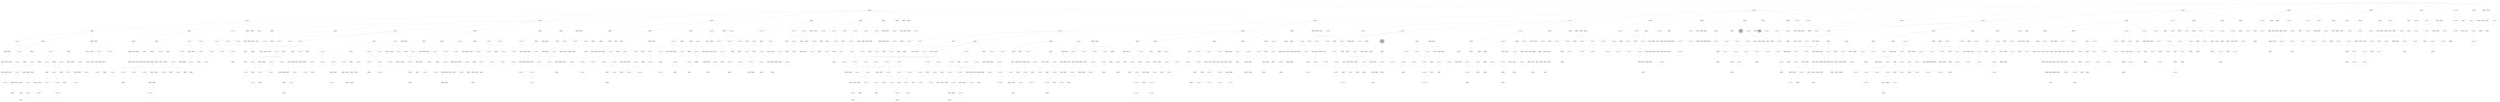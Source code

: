 digraph G { 
4096 -> 4441;
4096 -> 4761;
4097 -> 4442;
4097 -> 4762;
4099 -> 4443;
4099 -> 4763;
4100 -> 4444;
4100 -> 4764;
4101 -> 4445;
4101 -> 4765;
4102 -> 4446;
4103 -> 4447;
4103 -> 4766;
4104 -> 4448;
4104 -> 4767;
4105 -> 4449;
4105 -> 4768;
4106 -> 4450;
4107 -> 4451;
4107 -> 4769;
4109 -> 4452;
4109 -> 4770;
4110 -> 4453;
4110 -> 4771;
4111 -> 4454;
4111 -> 4772;
4112 -> 4455;
4112 -> 4773;
4113 -> 4456;
4113 -> 4774;
4114 -> 4775;
4115 -> 4457;
4116 -> 4458;
4116 -> 4776;
4117 -> 4459;
4117 -> 4777;
4118 -> 4460;
4118 -> 4778;
4119 -> 4779;
4120 -> 4461;
4121 -> 4462;
4121 -> 4780;
4122 -> 4463;
4123 -> 4464;
4123 -> 4781;
4124 -> 4465;
4125 -> 4466;
4125 -> 4782;
4126 -> 4467;
4127 -> 4783;
4128 -> 4784;
4129 -> 4468;
4130 -> 4469;
4130 -> 4785;
4131 -> 4470;
4131 -> 4786;
4132 -> 4471;
4132 -> 4787;
4133 -> 4788;
4134 -> 4472;
4134 -> 4789;
4135 -> 4473;
4135 -> 4790;
4136 -> 4474;
4136 -> 4791;
4137 -> 4475;
4138 -> 4476;
4138 -> 4792;
4139 -> 4477;
4140 -> 4478;
4140 -> 4793;
4141 -> 4479;
4141 -> 4794;
4142 -> 4480;
4142 -> 4795;
4143 -> 4796;
4144 -> 4481;
4145 -> 4482;
4146 -> 4483;
4146 -> 4797;
4147 -> 4484;
4147 -> 4798;
4148 -> 4485;
4148 -> 4799;
4149 -> 4486;
4149 -> 4800;
4150 -> 4487;
4150 -> 4801;
4151 -> 4488;
4151 -> 4802;
4152 -> 4803;
4153 -> 4804;
4154 -> 4489;
4154 -> 4805;
4155 -> 4490;
4155 -> 4806;
4156 -> 4491;
4156 -> 4807;
4157 -> 4492;
4157 -> 4808;
4158 -> 4493;
4158 -> 4809;
4159 -> 4494;
4159 -> 4810;
4160 -> 4495;
4160 -> 4811;
4161 -> 4496;
4161 -> 4812;
4162 -> 4813;
4163 -> 4814;
4164 -> 4497;
4164 -> 4815;
4165 -> 4498;
4166 -> 4816;
4167 -> 4499;
4167 -> 4817;
4168 -> 4500;
4168 -> 4818;
4169 -> 4501;
4169 -> 4819;
4170 -> 4502;
4170 -> 4820;
4171 -> 4503;
4172 -> 4504;
4172 -> 4821;
4173 -> 4505;
4174 -> 4506;
4174 -> 4822;
4175 -> 4823;
4176 -> 4507;
4176 -> 4824;
4177 -> 4508;
4177 -> 4825;
4178 -> 4509;
4179 -> 4510;
4179 -> 4826;
4180 -> 4511;
4180 -> 4827;
4181 -> 4512;
4181 -> 4828;
4182 -> 4513;
4183 -> 4514;
4183 -> 4829;
4184 -> 4515;
4184 -> 4830;
4185 -> 4516;
4186 -> 4831;
4187 -> 4832;
4188 -> 4517;
4188 -> 4833;
4189 -> 4518;
4189 -> 4834;
4190 -> 4519;
4190 -> 4835;
4191 -> 4520;
4191 -> 4836;
4192 -> 4521;
4192 -> 4837;
4193 -> 4522;
4193 -> 4838;
4194 -> 4523;
4195 -> 4524;
4196 -> 4525;
4196 -> 4839;
4197 -> 4840;
4198 -> 4526;
4199 -> 4527;
4199 -> 4841;
4200 -> 4528;
4200 -> 4842;
4201 -> 4529;
4201 -> 4843;
4202 -> 4530;
4203 -> 4531;
4203 -> 4844;
4204 -> 4532;
4205 -> 4533;
4205 -> 4845;
4206 -> 4534;
4206 -> 4846;
4207 -> 4535;
4207 -> 4847;
4208 -> 4848;
4209 -> 4536;
4210 -> 4537;
4210 -> 4849;
4211 -> 4538;
4211 -> 4850;
4212 -> 4539;
4212 -> 4851;
4213 -> 4540;
4214 -> 4541;
4214 -> 4852;
4215 -> 4542;
4215 -> 4853;
4216 -> 4854;
4217 -> 4543;
4217 -> 4855;
4218 -> 4544;
4218 -> 4856;
4219 -> 4545;
4219 -> 4857;
4220 -> 4546;
4220 -> 4858;
4221 -> 4547;
4222 -> 4548;
4222 -> 4859;
4223 -> 4549;
4223 -> 4860;
4224 -> 4550;
4225 -> 4551;
4225 -> 4861;
4226 -> 4552;
4226 -> 4862;
4227 -> 4553;
4227 -> 4863;
4228 -> 4554;
4228 -> 4864;
4229 -> 4555;
4230 -> 4556;
4232 -> 4557;
4232 -> 4865;
4233 -> 4558;
4233 -> 4866;
4234 -> 4867;
4235 -> 4559;
4235 -> 4868;
4236 -> 4560;
4236 -> 4869;
4237 -> 4561;
4237 -> 4870;
4238 -> 4871;
4239 -> 4562;
4239 -> 4872;
4240 -> 4563;
4241 -> 4564;
4241 -> 4873;
4242 -> 4874;
4243 -> 4565;
4244 -> 4566;
4245 -> 4875;
4246 -> 4567;
4246 -> 4876;
4247 -> 4568;
4247 -> 4877;
4248 -> 4878;
4249 -> 4569;
4249 -> 4879;
4250 -> 4570;
4251 -> 4571;
4251 -> 4880;
4252 -> 4572;
4253 -> 4573;
4253 -> 4881;
4254 -> 4574;
4255 -> 4575;
4255 -> 4882;
4256 -> 4883;
4257 -> 4576;
4257 -> 4884;
4258 -> 4577;
4258 -> 4885;
4259 -> 4578;
4259 -> 4886;
4260 -> 4579;
4260 -> 4887;
4261 -> 4580;
4261 -> 4888;
4262 -> 4889;
4263 -> 4581;
4263 -> 4890;
4264 -> 4582;
4264 -> 4891;
4265 -> 4892;
4266 -> 4893;
4268 -> 4894;
4269 -> 4895;
4270 -> 4896;
4271 -> 4897;
4272 -> 4898;
4273 -> 4899;
4274 -> 4900;
4276 -> 4901;
4277 -> 4902;
4278 -> 4903;
4279 -> 4904;
4281 -> 4905;
4282 -> 4906;
4283 -> 4907;
4284 -> 4908;
4285 -> 4909;
4286 -> 4910;
4287 -> 4911;
4288 -> 4912;
4289 -> 4913;
4290 -> 4914;
4291 -> 4915;
4292 -> 4916;
4293 -> 4917;
4294 -> 4918;
4297 -> 4919;
4298 -> 4920;
4299 -> 4921;
4300 -> 4922;
4302 -> 4923;
4304 -> 4924;
4305 -> 4925;
4306 -> 4926;
4308 -> 4927;
4309 -> 4928;
4311 -> 4929;
4314 -> 4930;
4316 -> 4931;
4317 -> 4932;
4318 -> 4933;
4319 -> 4934;
4320 -> 4935;
4321 -> 4936;
4322 -> 4937;
4323 -> 4938;
4324 -> 4939;
4325 -> 4940;
4326 -> 4941;
4327 -> 4942;
4329 -> 4943;
4330 -> 4944;
4331 -> 4945;
4332 -> 4946;
4333 -> 4947;
4334 -> 4948;
4335 -> 4949;
4336 -> 4950;
4337 -> 4951;
4338 -> 4952;
4339 -> 4953;
4340 -> 4954;
4341 -> 4955;
4342 -> 4956;
4343 -> 4957;
4345 -> 4958;
4347 -> 4959;
4348 -> 4960;
4349 -> 4961;
4350 -> 4962;
4351 -> 4963;
4352 -> 4964;
4353 -> 4965;
4354 -> 4966;
4356 -> 4967;
4357 -> 4968;
4359 -> 4969;
4360 -> 4970;
4361 -> 4971;
4363 -> 4972;
4364 -> 4973;
4365 -> 4974;
4367 -> 4975;
4368 -> 4976;
4370 -> 4977;
4372 -> 4978;
4374 -> 4979;
4376 -> 4980;
4377 -> 4981;
4379 -> 4982;
4380 -> 4983;
4381 -> 4984;
4382 -> 4985;
4383 -> 4986;
4384 -> 4987;
4385 -> 4988;
4386 -> 4989;
4387 -> 4990;
4388 -> 4991;
4389 -> 4992;
4390 -> 4993;
4391 -> 4994;
4392 -> 4995;
4393 -> 4996;
4394 -> 4997;
4395 -> 4998;
4396 -> 4999;
4397 -> 5000;
4398 -> 5001;
4399 -> 5002;
4400 -> 5003;
4401 -> 5004;
4402 -> 5005;
4403 -> 5006;
4405 -> 5007;
4406 -> 5008;
4407 -> 5009;
4409 -> 5010;
4410 -> 5011;
4412 -> 5012;
4413 -> 5013;
4414 -> 5014;
4415 -> 5015;
4416 -> 5016;
4418 -> 5017;
4419 -> 5018;
4420 -> 5019;
4421 -> 5020;
4422 -> 5021;
4424 -> 5022;
4426 -> 5023;
4427 -> 5024;
4429 -> 5025;
4430 -> 5026;
4432 -> 5027;
4433 -> 5028;
4434 -> 5029;
4435 -> 5030;
4436 -> 5031;
4437 -> 5032;
4438 -> 5033;
4439 -> 5034;
4440 -> 5035;
4441 -> 5036;
4442 -> 5037;
4444 -> 5038;
4445 -> 5039;
4446 -> 5040;
4447 -> 5041;
4449 -> 5042;
4450 -> 5043;
4451 -> 5044;
4452 -> 5045;
4453 -> 5046;
4455 -> 5047;
4458 -> 5048;
4459 -> 5049;
4460 -> 5050;
4461 -> 5051;
4462 -> 5052;
4463 -> 5053;
4465 -> 5054;
4466 -> 5055;
4467 -> 5056;
4470 -> 5057;
4471 -> 5058;
4472 -> 5059;
4473 -> 5060;
4474 -> 5061;
4475 -> 5062;
4476 -> 5063;
4477 -> 5064;
4478 -> 5065;
4479 -> 5066;
4480 -> 5067;
4482 -> 5068;
4484 -> 5069;
4485 -> 5070;
4486 -> 5071;
4487 -> 5072;
4488 -> 5073;
4489 -> 5074;
4490 -> 5075;
4491 -> 5076;
4493 -> 5077;
4495 -> 5078;
4497 -> 5079;
4498 -> 5080;
4499 -> 5081;
4500 -> 5082;
4501 -> 5083;
4502 -> 5084;
4503 -> 5085;
4504 -> 5086;
4505 -> 5087;
4506 -> 5088;
4507 -> 5089;
4508 -> 5090;
4509 -> 5091;
4510 -> 5092;
4511 -> 5093;
4512 -> 5094;
4513 -> 5095;
4514 -> 5096;
4515 -> 5097;
4518 -> 5098;
4519 -> 5099;
4520 -> 5100;
4521 -> 5101;
4522 -> 5102;
4523 -> 5103;
4524 -> 5104;
4526 -> 5105;
4527 -> 5106;
4528 -> 5107;
4529 -> 5108;
4530 -> 5109;
4533 -> 5110;
4535 -> 5111;
4536 -> 5112;
4537 -> 5113;
4538 -> 5114;
4539 -> 5115;
4540 -> 5116;
4541 -> 5117;
4542 -> 5118;
4543 -> 5119;
4544 -> 5120;
4545 -> 5121;
4546 -> 5122;
4547 -> 5123;
4550 -> 5124;
4552 -> 5125;
4554 -> 5126;
4556 -> 5127;
4558 -> 5128;
4559 -> 5129;
4561 -> 5130;
4562 -> 5131;
4565 -> 5132;
4566 -> 5133;
4567 -> 5134;
4568 -> 5135;
4569 -> 5136;
4570 -> 5137;
4571 -> 5138;
4572 -> 5139;
4573 -> 5140;
4574 -> 5141;
4577 -> 5142;
4580 -> 5143;
4581 -> 5144;
4582 -> 5145;
3872 -> 3873;
3872 -> 3874;
3872 -> 3875;
3872 -> 3878;
3872 -> 3892;
3872 -> 3908;
3872 -> 3939;
3872 -> 3991;
3872 -> 4090;
3872 -> 4583;
3873 -> 3876;
3873 -> 3879;
3873 -> 3883;
3873 -> 3893;
3873 -> 3909;
3873 -> 3940;
3873 -> 3992;
3873 -> 4091;
3873 -> 4584;
3874 -> 3877;
3874 -> 3880;
3874 -> 3884;
3874 -> 3894;
3874 -> 3910;
3874 -> 3941;
3874 -> 3993;
3874 -> 4092;
3874 -> 4585;
3875 -> 3881;
3875 -> 3885;
3875 -> 3895;
3875 -> 3911;
3875 -> 3942;
3875 -> 4093;
3875 -> 4266;
3876 -> 3886;
3876 -> 3896;
3876 -> 3943;
3876 -> 3994;
3876 -> 4094;
3876 -> 4586;
3877 -> 3882;
3877 -> 3887;
3877 -> 3912;
3877 -> 3944;
3877 -> 4095;
3877 -> 4267;
3877 -> 4587;
3878 -> 3913;
3878 -> 3945;
3878 -> 3995;
3878 -> 4096;
3878 -> 4268;
3878 -> 4588;
3879 -> 3888;
3879 -> 3897;
3879 -> 3914;
3879 -> 3946;
3879 -> 3996;
3879 -> 4097;
3879 -> 4269;
3879 -> 4589;
3880 -> 3889;
3880 -> 3898;
3880 -> 3915;
3880 -> 3947;
3880 -> 3997;
3880 -> 4098;
3880 -> 4270;
3880 -> 4590;
3881 -> 3890;
3881 -> 3899;
3881 -> 3916;
3881 -> 3948;
3881 -> 3998;
3881 -> 4099;
3881 -> 4591;
3882 -> 3891;
3882 -> 3900;
3882 -> 3949;
3882 -> 3999;
3882 -> 4100;
3882 -> 4271;
3882 -> 4592;
3883 -> 3901;
3883 -> 3917;
3883 -> 3950;
3883 -> 4000;
3883 -> 4101;
3883 -> 4593;
3884 -> 3918;
3884 -> 3951;
3884 -> 4001;
3884 -> 4102;
3884 -> 4272;
3885 -> 3902;
3885 -> 3919;
3885 -> 4002;
3885 -> 4103;
3886 -> 3903;
3886 -> 3952;
3886 -> 4273;
3886 -> 4594;
3887 -> 3904;
3887 -> 3920;
3887 -> 3953;
3887 -> 4003;
3887 -> 4274;
3887 -> 4595;
3888 -> 3905;
3888 -> 3921;
3888 -> 3954;
3888 -> 4104;
3888 -> 4275;
3888 -> 4596;
3889 -> 3906;
3889 -> 3922;
3889 -> 3955;
3889 -> 4004;
3889 -> 4105;
3889 -> 4276;
3889 -> 4597;
3890 -> 3923;
3890 -> 3956;
3890 -> 4005;
3890 -> 4277;
3891 -> 3907;
3891 -> 3924;
3891 -> 3957;
3891 -> 4006;
3891 -> 4106;
3891 -> 4278;
3891 -> 4598;
3892 -> 3925;
3892 -> 3958;
3892 -> 4007;
3892 -> 4107;
3892 -> 4279;
3893 -> 3926;
3893 -> 3959;
3893 -> 4008;
3893 -> 4108;
3893 -> 4280;
3893 -> 4599;
3894 -> 4009;
3894 -> 4109;
3894 -> 4281;
3894 -> 4600;
3895 -> 3927;
3895 -> 3960;
3895 -> 4282;
3895 -> 4601;
3896 -> 3928;
3896 -> 3961;
3896 -> 4010;
3896 -> 4110;
3897 -> 3929;
3897 -> 3962;
3897 -> 4011;
3897 -> 4111;
3897 -> 4283;
3897 -> 4602;
3898 -> 3930;
3898 -> 3963;
3898 -> 4012;
3898 -> 4112;
3898 -> 4603;
3899 -> 3931;
3899 -> 3964;
3899 -> 4013;
3899 -> 4113;
3899 -> 4284;
3899 -> 4604;
3900 -> 3932;
3900 -> 3965;
3900 -> 4014;
3900 -> 4114;
3900 -> 4285;
3900 -> 4605;
3901 -> 3933;
3901 -> 3966;
3901 -> 4115;
3901 -> 4606;
3902 -> 3934;
3902 -> 3967;
3902 -> 4015;
3902 -> 4116;
3902 -> 4286;
3902 -> 4607;
3903 -> 3935;
3903 -> 3968;
3903 -> 4016;
3903 -> 4117;
3903 -> 4287;
3904 -> 3936;
3904 -> 4017;
3904 -> 4118;
3904 -> 4288;
3904 -> 4608;
3905 -> 3937;
3905 -> 3969;
3905 -> 4018;
3905 -> 4119;
3905 -> 4609;
3906 -> 4019;
3906 -> 4120;
3907 -> 3938;
3907 -> 3970;
3907 -> 4020;
3907 -> 4289;
3907 -> 4610;
3908 -> 3971;
3908 -> 4021;
3908 -> 4121;
3908 -> 4290;
3908 -> 4611;
3909 -> 3972;
3909 -> 4022;
3909 -> 4122;
3909 -> 4291;
3909 -> 4612;
3910 -> 3973;
3910 -> 4023;
3910 -> 4123;
3910 -> 4292;
3910 -> 4613;
3911 -> 4024;
3911 -> 4124;
3911 -> 4293;
3911 -> 4614;
3912 -> 4025;
3912 -> 4294;
3913 -> 4026;
3913 -> 4615;
3914 -> 3974;
3914 -> 4027;
3914 -> 4125;
3914 -> 4616;
3915 -> 4028;
3915 -> 4126;
3915 -> 4295;
3915 -> 4617;
3916 -> 4029;
3916 -> 4296;
3916 -> 4618;
3917 -> 3975;
3917 -> 4030;
3917 -> 4297;
3917 -> 4619;
3918 -> 3976;
3918 -> 4031;
3918 -> 4127;
3918 -> 4298;
3918 -> 4620;
3919 -> 3977;
3919 -> 4128;
3919 -> 4299;
3919 -> 4621;
3920 -> 3978;
3920 -> 4032;
3920 -> 4129;
3920 -> 4300;
3920 -> 4622;
3921 -> 3979;
3921 -> 4033;
3921 -> 4130;
3921 -> 4301;
3921 -> 4623;
3922 -> 4034;
3922 -> 4131;
3923 -> 3980;
3923 -> 4035;
3923 -> 4132;
3923 -> 4302;
3923 -> 4624;
3924 -> 3981;
3924 -> 4036;
3924 -> 4303;
3924 -> 4625;
3925 -> 3982;
3925 -> 4037;
3925 -> 4133;
3925 -> 4304;
3926 -> 3983;
3926 -> 4038;
3926 -> 4134;
3926 -> 4305;
3927 -> 4039;
3927 -> 4135;
3927 -> 4626;
3928 -> 3984;
3928 -> 4040;
3928 -> 4136;
3928 -> 4306;
3928 -> 4627;
3929 -> 3985;
3929 -> 4041;
3929 -> 4137;
3929 -> 4307;
3929 -> 4628;
3930 -> 3986;
3930 -> 4042;
3930 -> 4308;
3930 -> 4629;
3931 -> 3987;
3931 -> 4043;
3931 -> 4138;
3931 -> 4309;
3931 -> 4630;
3932 -> 4044;
3932 -> 4139;
3932 -> 4310;
3932 -> 4631;
3933 -> 3988;
3933 -> 4045;
3933 -> 4140;
3933 -> 4311;
3933 -> 4632;
3934 -> 4046;
3934 -> 4141;
3934 -> 4633;
3935 -> 3989;
3935 -> 4142;
3935 -> 4312;
3935 -> 4634;
3936 -> 3990;
3936 -> 4143;
3936 -> 4635;
3937 -> 4047;
3937 -> 4144;
3937 -> 4313;
3937 -> 4636;
3938 -> 4048;
3938 -> 4314;
3938 -> 4637;
3939 -> 4049;
3939 -> 4638;
3940 -> 4050;
3940 -> 4315;
3941 -> 4051;
3941 -> 4145;
3941 -> 4316;
3942 -> 4052;
3942 -> 4317;
3943 -> 4053;
3943 -> 4318;
3943 -> 4639;
3944 -> 4054;
3944 -> 4146;
3944 -> 4319;
3944 -> 4640;
3945 -> 4055;
3945 -> 4147;
3945 -> 4320;
3945 -> 4641;
3946 -> 4056;
3946 -> 4321;
3946 -> 4642;
3947 -> 4148;
3947 -> 4643;
3948 -> 4057;
3948 -> 4149;
3948 -> 4322;
3948 -> 4644;
3949 -> 4058;
3949 -> 4323;
3949 -> 4645;
3950 -> 4059;
3950 -> 4150;
3950 -> 4646;
3951 -> 4060;
3951 -> 4324;
3951 -> 4647;
3952 -> 4061;
3952 -> 4151;
3952 -> 4325;
3952 -> 4648;
3953 -> 4062;
3953 -> 4152;
3953 -> 4326;
3953 -> 4649;
3954 -> 4063;
3954 -> 4153;
3954 -> 4327;
3954 -> 4650;
3955 -> 4064;
3955 -> 4154;
3955 -> 4328;
3955 -> 4651;
3956 -> 4065;
3956 -> 4155;
3956 -> 4329;
3957 -> 4156;
3957 -> 4330;
3957 -> 4652;
3958 -> 4157;
3958 -> 4331;
3958 -> 4653;
3959 -> 4066;
3959 -> 4158;
3959 -> 4332;
3959 -> 4654;
3960 -> 4333;
3961 -> 4067;
3961 -> 4159;
3961 -> 4655;
3962 -> 4068;
3962 -> 4334;
3963 -> 4160;
3963 -> 4335;
3964 -> 4069;
3964 -> 4161;
3964 -> 4336;
3964 -> 4656;
3965 -> 4070;
3965 -> 4162;
3965 -> 4337;
3965 -> 4657;
3966 -> 4071;
3966 -> 4163;
3966 -> 4338;
3966 -> 4658;
3967 -> 4072;
3967 -> 4164;
3967 -> 4659;
3968 -> 4073;
3968 -> 4165;
3968 -> 4660;
3969 -> 4074;
3969 -> 4166;
3969 -> 4339;
3969 -> 4661;
3970 -> 4075;
3970 -> 4167;
3970 -> 4340;
3970 -> 4662;
3971 -> 4341;
3971 -> 4663;
3972 -> 4168;
3972 -> 4342;
3972 -> 4664;
3973 -> 4076;
3973 -> 4169;
3974 -> 4077;
3974 -> 4170;
3974 -> 4343;
3974 -> 4665;
3975 -> 4171;
3975 -> 4344;
3976 -> 4345;
3977 -> 4172;
3977 -> 4346;
3977 -> 4666;
3978 -> 4078;
3978 -> 4173;
3978 -> 4347;
3978 -> 4667;
3979 -> 4079;
3979 -> 4174;
3979 -> 4348;
3979 -> 4668;
3980 -> 4080;
3980 -> 4349;
3981 -> 4081;
3981 -> 4175;
3981 -> 4350;
3981 -> 4669;
3982 -> 4082;
3982 -> 4351;
3982 -> 4670;
3983 -> 4083;
3983 -> 4176;
3984 -> 4084;
3984 -> 4177;
3984 -> 4352;
3984 -> 4671;
3985 -> 4085;
3985 -> 4353;
3985 -> 4672;
3986 -> 4086;
3986 -> 4178;
3986 -> 4354;
3986 -> 4673;
3987 -> 4087;
3987 -> 4179;
3987 -> 4674;
3988 -> 4180;
3988 -> 4355;
3989 -> 4088;
3989 -> 4181;
3989 -> 4356;
3989 -> 4675;
3990 -> 4089;
3990 -> 4182;
3990 -> 4357;
3990 -> 4676;
3991 -> 4183;
3991 -> 4358;
3991 -> 4677;
3992 -> 4184;
3992 -> 4359;
3992 -> 4678;
3993 -> 4360;
3993 -> 4679;
3994 -> 4361;
3994 -> 4680;
3995 -> 4185;
3995 -> 4362;
3995 -> 4681;
3996 -> 4186;
3996 -> 4363;
3997 -> 4187;
3997 -> 4364;
3997 -> 4682;
3998 -> 4188;
3998 -> 4365;
3998 -> 4683;
3999 -> 4189;
3999 -> 4684;
4000 -> 4366;
4000 -> 4685;
4001 -> 4367;
4001 -> 4686;
4002 -> 4190;
4002 -> 4687;
4003 -> 4191;
4003 -> 4368;
4003 -> 4688;
4004 -> 4192;
4004 -> 4369;
4005 -> 4193;
4005 -> 4370;
4005 -> 4689;
4006 -> 4194;
4007 -> 4195;
4007 -> 4690;
4008 -> 4196;
4008 -> 4691;
4009 -> 4371;
4009 -> 4692;
4010 -> 4372;
4010 -> 4693;
4011 -> 4197;
4011 -> 4373;
4011 -> 4694;
4012 -> 4198;
4012 -> 4374;
4012 -> 4695;
4013 -> 4199;
4013 -> 4375;
4014 -> 4200;
4014 -> 4376;
4014 -> 4696;
4015 -> 4201;
4015 -> 4377;
4015 -> 4697;
4016 -> 4202;
4016 -> 4698;
4017 -> 4203;
4017 -> 4378;
4017 -> 4699;
4018 -> 4204;
4018 -> 4700;
4019 -> 4205;
4019 -> 4379;
4019 -> 4701;
4020 -> 4206;
4020 -> 4380;
4020 -> 4702;
4021 -> 4207;
4021 -> 4381;
4021 -> 4703;
4022 -> 4208;
4022 -> 4382;
4022 -> 4704;
4023 -> 4209;
4023 -> 4383;
4023 -> 4705;
4024 -> 4384;
4024 -> 4706;
4025 -> 4210;
4025 -> 4385;
4025 -> 4707;
4027 -> 4211;
4027 -> 4708;
4028 -> 4212;
4028 -> 4709;
4029 -> 4386;
4029 -> 4710;
4030 -> 4213;
4030 -> 4387;
4030 -> 4711;
4031 -> 4214;
4031 -> 4388;
4031 -> 4712;
4032 -> 4215;
4032 -> 4713;
4033 -> 4216;
4033 -> 4389;
4033 -> 4714;
4034 -> 4217;
4034 -> 4390;
4034 -> 4715;
4035 -> 4218;
4035 -> 4716;
4036 -> 4391;
4036 -> 4717;
4037 -> 4219;
4037 -> 4392;
4037 -> 4718;
4038 -> 4220;
4038 -> 4393;
4038 -> 4719;
4039 -> 4221;
4039 -> 4394;
4040 -> 4222;
4040 -> 4395;
4040 -> 4720;
4041 -> 4223;
4041 -> 4396;
4042 -> 4224;
4042 -> 4721;
4043 -> 4225;
4043 -> 4397;
4043 -> 4722;
4044 -> 4226;
4044 -> 4398;
4044 -> 4723;
4045 -> 4227;
4045 -> 4399;
4045 -> 4724;
4046 -> 4228;
4046 -> 4400;
4046 -> 4725;
4047 -> 4229;
4047 -> 4401;
4047 -> 4726;
4048 -> 4230;
4048 -> 4402;
4048 -> 4727;
4049 -> 4231;
4049 -> 4728;
4050 -> 4232;
4050 -> 4403;
4051 -> 4404;
4052 -> 4233;
4052 -> 4405;
4052 -> 4729;
4053 -> 4234;
4054 -> 4235;
4054 -> 4406;
4054 -> 4730;
4055 -> 4407;
4055 -> 4731;
4056 -> 4236;
4056 -> 4408;
4056 -> 4732;
4057 -> 4237;
4057 -> 4409;
4057 -> 4733;
4058 -> 4238;
4058 -> 4410;
4058 -> 4734;
4059 -> 4239;
4059 -> 4735;
4060 -> 4240;
4060 -> 4411;
4061 -> 4241;
4061 -> 4412;
4061 -> 4736;
4062 -> 4242;
4062 -> 4413;
4063 -> 4243;
4063 -> 4414;
4063 -> 4737;
4064 -> 4244;
4064 -> 4415;
4065 -> 4245;
4065 -> 4416;
4066 -> 4417;
4067 -> 4418;
4067 -> 4738;
4068 -> 4246;
4068 -> 4419;
4068 -> 4739;
4069 -> 4420;
4069 -> 4740;
4070 -> 4247;
4070 -> 4421;
4071 -> 4248;
4072 -> 4249;
4073 -> 4250;
4073 -> 4422;
4073 -> 4741;
4074 -> 4251;
4074 -> 4423;
4074 -> 4742;
4075 -> 4252;
4075 -> 4424;
4075 -> 4743;
4076 -> 4253;
4076 -> 4744;
4077 -> 4254;
4077 -> 4425;
4077 -> 4745;
4078 -> 4255;
4078 -> 4426;
4079 -> 4256;
4079 -> 4427;
4079 -> 4746;
4080 -> 4257;
4080 -> 4428;
4080 -> 4747;
4081 -> 4258;
4081 -> 4429;
4081 -> 4748;
4082 -> 4259;
4083 -> 4260;
4083 -> 4430;
4083 -> 4749;
4084 -> 4261;
4084 -> 4431;
4084 -> 4750;
4085 -> 4262;
4085 -> 4432;
4085 -> 4751;
4086 -> 4752;
4087 -> 4263;
4087 -> 4433;
4087 -> 4753;
4088 -> 4264;
4088 -> 4434;
4088 -> 4754;
4089 -> 4265;
4090 -> 4435;
4090 -> 4755;
4091 -> 4436;
4091 -> 4756;
4092 -> 4437;
4092 -> 4757;
4093 -> 4438;
4093 -> 4758;
4094 -> 4439;
4094 -> 4759;
4095 -> 4440;
4095 -> 4760;
3872 [label="GL" fontname="arial-bold" fontsize=56 width=5 height=5];
3873 [shape=circle style=filled fillcolor=white fontname="helvetica-bold" fontsize=56 label="M3869" width=3.36 height=2 ];
3874 [shape=circle style=filled fillcolor=white fontname="helvetica-bold" fontsize=56 label="M3870" width=4.01 height=2 ];
3875 [shape=circle style=filled fillcolor=white fontname="helvetica-bold" fontsize=56 label="M3871" width=1.35 height=2 ];
3876 [shape=circle style=filled fillcolor=white fontname="helvetica-bold" fontsize=56 label="M3872" width=2.04 height=2 ];
3877 [shape=circle style=filled fillcolor=white fontname="helvetica-bold" fontsize=56 label="M3873" width=4.49 height=2 ];
3878 [shape=circle style=filled fillcolor=white fontname="helvetica-bold" fontsize=56 label="M3874" width=3.34 height=2 ];
3879 [shape=circle style=filled fillcolor=white fontname="helvetica-bold" fontsize=56 label="M3875" width=0.2 height=2 ];
3880 [shape=star style=filled fillcolor=white fontname="helvetica-bold" fontsize=42 label="CNV_M3876"];
3881 [shape=circle style=filled fillcolor=white fontname="helvetica-bold" fontsize=56 label="M3877" width=4.78 height=2 ];
3882 [shape=star style=filled fillcolor=white fontname="helvetica-bold" fontsize=42 label="CNV_M3878"];
3883 [shape=circle style=filled fillcolor=white fontname="helvetica-bold" fontsize=56 label="M3879" width=3.49 height=2 ];
3884 [shape=circle style=filled fillcolor=white fontname="helvetica-bold" fontsize=56 label="M3880" width=1.02 height=2 ];
3885 [shape=circle style=filled fillcolor=white fontname="helvetica-bold" fontsize=56 label="M3881" width=4.92 height=2 ];
3886 [shape=circle style=filled fillcolor=white fontname="helvetica-bold" fontsize=56 label="M3882" width=4.01 height=2 ];
3887 [shape=circle style=filled fillcolor=white fontname="helvetica-bold" fontsize=56 label="M3883" width=2.26 height=2 ];
3888 [shape=star style=filled fillcolor=white fontname="helvetica-bold" fontsize=42 label="CNV_M3884"];
3889 [shape=star style=filled fillcolor=white fontname="helvetica-bold" fontsize=42 label="CNV_M3885"];
3890 [shape=star style=filled fillcolor=white fontname="helvetica-bold" fontsize=42 label="CNV_M3886"];
3891 [shape=circle style=filled fillcolor=white fontname="helvetica-bold" fontsize=56 label="M3887" width=4.73 height=2 ];
3892 [shape=circle style=filled fillcolor=white fontname="helvetica-bold" fontsize=56 label="M3888" width=2.76 height=2 ];
3893 [shape=circle style=filled fillcolor=white fontname="helvetica-bold" fontsize=56 label="M3889" width=1.46 height=2 ];
3894 [shape=circle style=filled fillcolor=white fontname="helvetica-bold" fontsize=56 label="M3890" width=3.18 height=2 ];
3895 [shape=star style=filled fillcolor=white fontname="helvetica-bold" fontsize=42 label="CNV_M3891"];
3896 [shape=circle style=filled fillcolor=white fontname="helvetica-bold" fontsize=56 label="M3892" width=0.42 height=2 ];
3897 [shape=circle style=filled fillcolor=white fontname="helvetica-bold" fontsize=56 label="M3893" width=3.83 height=2 ];
3898 [shape=star style=filled fillcolor=white fontname="helvetica-bold" fontsize=42 label="CNV_M3894"];
3899 [shape=circle style=filled fillcolor=white fontname="helvetica-bold" fontsize=56 label="M3895" width=0.93 height=2 ];
3900 [shape=circle style=filled fillcolor=white fontname="helvetica-bold" fontsize=56 label="M3896" width=2.04 height=2 ];
3901 [shape=circle style=filled fillcolor=white fontname="helvetica-bold" fontsize=56 label="M3897" width=3.03 height=2 ];
3902 [shape=circle style=filled fillcolor=white fontname="helvetica-bold" fontsize=56 label="M3898" width=0.1 height=2 ];
3903 [shape=circle style=filled fillcolor=white fontname="helvetica-bold" fontsize=56 label="M3899" width=0.3 height=2 ];
3904 [shape=circle style=filled fillcolor=white fontname="helvetica-bold" fontsize=56 label="M3900" width=0.16 height=2 ];
3905 [shape=star style=filled fillcolor=white fontname="helvetica-bold" fontsize=42 label="CNV_M3901"];
3906 [shape=circle style=filled fillcolor=white fontname="helvetica-bold" fontsize=56 label="M3902" width=3.3 height=2 ];
3907 [shape=circle style=filled fillcolor=white fontname="helvetica-bold" fontsize=56 label="M3903" width=4.68 height=2 ];
3908 [shape=circle style=filled fillcolor=white fontname="helvetica-bold" fontsize=56 label="M3904" width=2.15 height=2 ];
3909 [shape=circle style=filled fillcolor=white fontname="helvetica-bold" fontsize=56 label="M3905" width=1.23 height=2 ];
3910 [shape=circle style=filled fillcolor=white fontname="helvetica-bold" fontsize=56 label="M3906" width=1.95 height=2 ];
3911 [shape=circle style=filled fillcolor=white fontname="helvetica-bold" fontsize=56 label="M3907" width=2.19 height=2 ];
3912 [shape=circle style=filled fillcolor=white fontname="helvetica-bold" fontsize=56 label="M3908" width=4.73 height=2 ];
3913 [shape=circle style=filled fillcolor=white fontname="helvetica-bold" fontsize=56 label="M3909" width=1.64 height=2 ];
3914 [shape=circle style=filled fillcolor=white fontname="helvetica-bold" fontsize=56 label="M3910" width=4.4 height=2 ];
3915 [shape=circle style=filled fillcolor=white fontname="helvetica-bold" fontsize=56 label="M3911" width=1.34 height=2 ];
3916 [shape=circle style=filled fillcolor=white fontname="helvetica-bold" fontsize=56 label="M3912" width=3.27 height=2 ];
3917 [shape=circle style=filled fillcolor=white fontname="helvetica-bold" fontsize=56 label="M3913" width=3.59 height=2 ];
3918 [shape=circle style=filled fillcolor=white fontname="helvetica-bold" fontsize=56 label="M3914" width=3.25 height=2 ];
3919 [shape=star style=filled fillcolor=white fontname="helvetica-bold" fontsize=42 label="CNV_M3915"];
3920 [shape=circle style=filled fillcolor=white fontname="helvetica-bold" fontsize=56 label="M3916" width=1 height=2 ];
3921 [shape=circle style=filled fillcolor=white fontname="helvetica-bold" fontsize=56 label="M3917" width=4.18 height=2 ];
3922 [shape=circle style=filled fillcolor=grey fontname="helvetica-bold" fontsize=56 label="M3918" width=4.8 height=2 ];
3923 [shape=circle style=filled fillcolor=white fontname="helvetica-bold" fontsize=56 label="M3919" width=1.69 height=2 ];
3924 [shape=star style=filled fillcolor=white fontname="helvetica-bold" fontsize=42 label="CNV_M3920"];
3925 [shape=circle style=filled fillcolor=white fontname="helvetica-bold" fontsize=56 label="M3921" width=0.8 height=2 ];
3926 [shape=star style=filled fillcolor=white fontname="helvetica-bold" fontsize=42 label="CNV_M3922"];
3927 [shape=circle style=filled fillcolor=white fontname="helvetica-bold" fontsize=56 label="M3923" width=0.2 height=2 ];
3928 [shape=circle style=filled fillcolor=white fontname="helvetica-bold" fontsize=56 label="M3924" width=2.95 height=2 ];
3929 [shape=star style=filled fillcolor=white fontname="helvetica-bold" fontsize=42 label="CNV_M3925"];
3930 [shape=star style=filled fillcolor=white fontname="helvetica-bold" fontsize=42 label="CNV_M3926"];
3931 [shape=star style=filled fillcolor=white fontname="helvetica-bold" fontsize=42 label="CNV_M3927"];
3932 [shape=star style=filled fillcolor=white fontname="helvetica-bold" fontsize=42 label="CNV_M3928"];
3933 [shape=circle style=filled fillcolor=white fontname="helvetica-bold" fontsize=56 label="M3929" width=1.65 height=2 ];
3934 [shape=star style=filled fillcolor=white fontname="helvetica-bold" fontsize=42 label="CNV_M3930"];
3935 [shape=circle style=filled fillcolor=white fontname="helvetica-bold" fontsize=56 label="M3931" width=2.76 height=2 ];
3936 [shape=circle style=filled fillcolor=white fontname="helvetica-bold" fontsize=56 label="M3932" width=1.72 height=2 ];
3937 [shape=circle style=filled fillcolor=white fontname="helvetica-bold" fontsize=56 label="M3933" width=0.71 height=2 ];
3938 [shape=star style=filled fillcolor=white fontname="helvetica-bold" fontsize=42 label="CNV_M3934"];
3939 [shape=star style=filled fillcolor=white fontname="helvetica-bold" fontsize=42 label="CNV_M3935"];
3940 [shape=circle style=filled fillcolor=white fontname="helvetica-bold" fontsize=56 label="M3936" width=3.35 height=2 ];
3941 [shape=circle style=filled fillcolor=white fontname="helvetica-bold" fontsize=56 label="M3937" width=0.5 height=2 ];
3942 [shape=circle style=filled fillcolor=white fontname="helvetica-bold" fontsize=56 label="M3938" width=1.05 height=2 ];
3943 [shape=star style=filled fillcolor=white fontname="helvetica-bold" fontsize=42 label="CNV_M3939"];
3944 [shape=circle style=filled fillcolor=white fontname="helvetica-bold" fontsize=56 label="M3940" width=2.18 height=2 ];
3945 [shape=star style=filled fillcolor=white fontname="helvetica-bold" fontsize=42 label="CNV_M3941"];
3946 [shape=circle style=filled fillcolor=white fontname="helvetica-bold" fontsize=56 label="M3942" width=0.23 height=2 ];
3947 [shape=circle style=filled fillcolor=white fontname="helvetica-bold" fontsize=56 label="M3943" width=0.63 height=2 ];
3948 [shape=circle style=filled fillcolor=white fontname="helvetica-bold" fontsize=56 label="M3944" width=4.29 height=2 ];
3949 [shape=star style=filled fillcolor=white fontname="helvetica-bold" fontsize=42 label="CNV_M3945"];
3950 [shape=star style=filled fillcolor=white fontname="helvetica-bold" fontsize=42 label="CNV_M3946"];
3951 [shape=star style=filled fillcolor=white fontname="helvetica-bold" fontsize=42 label="CNV_M3947"];
3952 [shape=circle style=filled fillcolor=white fontname="helvetica-bold" fontsize=56 label="M3948" width=0.41 height=2 ];
3953 [shape=circle style=filled fillcolor=white fontname="helvetica-bold" fontsize=56 label="M3949" width=1.81 height=2 ];
3954 [shape=star style=filled fillcolor=white fontname="helvetica-bold" fontsize=42 label="CNV_M3950"];
3955 [shape=circle style=filled fillcolor=white fontname="helvetica-bold" fontsize=56 label="M3951" width=4.23 height=2 ];
3956 [shape=circle style=filled fillcolor=white fontname="helvetica-bold" fontsize=56 label="M3952" width=1.91 height=2 ];
3957 [shape=circle style=filled fillcolor=white fontname="helvetica-bold" fontsize=56 label="M3953" width=4.95 height=2 ];
3958 [shape=circle style=filled fillcolor=white fontname="helvetica-bold" fontsize=56 label="M3954" width=2.91 height=2 ];
3959 [shape=star style=filled fillcolor=white fontname="helvetica-bold" fontsize=42 label="CNV_M3955"];
3960 [shape=star style=filled fillcolor=white fontname="helvetica-bold" fontsize=42 label="CNV_M3956"];
3961 [shape=star style=filled fillcolor=white fontname="helvetica-bold" fontsize=42 label="CNV_M3957"];
3962 [shape=circle style=filled fillcolor=white fontname="helvetica-bold" fontsize=56 label="M3958" width=1.86 height=2 ];
3963 [shape=circle style=filled fillcolor=white fontname="helvetica-bold" fontsize=56 label="M3959" width=0.51 height=2 ];
3964 [shape=circle style=filled fillcolor=white fontname="helvetica-bold" fontsize=56 label="M3960" width=2.72 height=2 ];
3965 [shape=circle style=filled fillcolor=white fontname="helvetica-bold" fontsize=56 label="M3961" width=2.36 height=2 ];
3966 [shape=circle style=filled fillcolor=white fontname="helvetica-bold" fontsize=56 label="M3962" width=0.59 height=2 ];
3967 [shape=star style=filled fillcolor=white fontname="helvetica-bold" fontsize=42 label="CNV_M3963"];
3968 [shape=star style=filled fillcolor=white fontname="helvetica-bold" fontsize=42 label="CNV_M3964"];
3969 [shape=circle style=filled fillcolor=white fontname="helvetica-bold" fontsize=56 label="M3965" width=0.65 height=2 ];
3970 [shape=star style=filled fillcolor=white fontname="helvetica-bold" fontsize=42 label="CNV_M3966"];
3971 [shape=star style=filled fillcolor=white fontname="helvetica-bold" fontsize=42 label="CNV_M3967"];
3972 [shape=star style=filled fillcolor=white fontname="helvetica-bold" fontsize=42 label="CNV_M3968"];
3973 [shape=circle style=filled fillcolor=grey fontname="helvetica-bold" fontsize=56 label="M3969" width=4.68 height=2 ];
3974 [shape=circle style=filled fillcolor=white fontname="helvetica-bold" fontsize=56 label="M3970" width=2.81 height=2 ];
3975 [shape=circle style=filled fillcolor=white fontname="helvetica-bold" fontsize=56 label="M3971" width=2.88 height=2 ];
3976 [shape=star style=filled fillcolor=white fontname="helvetica-bold" fontsize=42 label="CNV_M3972"];
3977 [shape=star style=filled fillcolor=white fontname="helvetica-bold" fontsize=42 label="CNV_M3973"];
3978 [shape=star style=filled fillcolor=white fontname="helvetica-bold" fontsize=42 label="CNV_M3974"];
3979 [shape=circle style=filled fillcolor=white fontname="helvetica-bold" fontsize=56 label="M3975" width=4.34 height=2 ];
3980 [shape=star style=filled fillcolor=white fontname="helvetica-bold" fontsize=42 label="CNV_M3976"];
3981 [shape=star style=filled fillcolor=white fontname="helvetica-bold" fontsize=42 label="CNV_M3977"];
3982 [shape=star style=filled fillcolor=white fontname="helvetica-bold" fontsize=42 label="CNV_M3978"];
3983 [shape=circle style=filled fillcolor=white fontname="helvetica-bold" fontsize=56 label="M3979" width=0.95 height=2 ];
3984 [shape=circle style=filled fillcolor=white fontname="helvetica-bold" fontsize=56 label="M3980" width=4.54 height=2 ];
3985 [shape=star style=filled fillcolor=white fontname="helvetica-bold" fontsize=42 label="CNV_M3981"];
3986 [shape=circle style=filled fillcolor=white fontname="helvetica-bold" fontsize=56 label="M3982" width=1.6 height=2 ];
3987 [shape=star style=filled fillcolor=white fontname="helvetica-bold" fontsize=42 label="CNV_M3983"];
3988 [shape=circle style=filled fillcolor=white fontname="helvetica-bold" fontsize=56 label="M3984" width=0.76 height=2 ];
3989 [shape=circle style=filled fillcolor=white fontname="helvetica-bold" fontsize=56 label="M3985" width=1.22 height=2 ];
3990 [shape=star style=filled fillcolor=white fontname="helvetica-bold" fontsize=42 label="CNV_M3986"];
3991 [shape=circle style=filled fillcolor=white fontname="helvetica-bold" fontsize=56 label="M3987" width=2.41 height=2 ];
3992 [shape=circle style=filled fillcolor=white fontname="helvetica-bold" fontsize=56 label="M3988" width=1.52 height=2 ];
3993 [shape=circle style=filled fillcolor=white fontname="helvetica-bold" fontsize=56 label="M3989" width=0.35 height=2 ];
3994 [shape=circle style=filled fillcolor=white fontname="helvetica-bold" fontsize=56 label="M3990" width=3.89 height=2 ];
3995 [shape=star style=filled fillcolor=white fontname="helvetica-bold" fontsize=42 label="CNV_M3991"];
3996 [shape=circle style=filled fillcolor=white fontname="helvetica-bold" fontsize=56 label="M3992" width=1.89 height=2 ];
3997 [shape=circle style=filled fillcolor=white fontname="helvetica-bold" fontsize=56 label="M3993" width=0.41 height=2 ];
3998 [shape=star style=filled fillcolor=white fontname="helvetica-bold" fontsize=42 label="CNV_M3994"];
3999 [shape=circle style=filled fillcolor=white fontname="helvetica-bold" fontsize=56 label="M3995" width=3.79 height=2 ];
4000 [shape=circle style=filled fillcolor=white fontname="helvetica-bold" fontsize=56 label="M3996" width=0.24 height=2 ];
4001 [shape=circle style=filled fillcolor=white fontname="helvetica-bold" fontsize=56 label="M3997" width=4.75 height=2 ];
4002 [shape=star style=filled fillcolor=white fontname="helvetica-bold" fontsize=42 label="CNV_M3998"];
4003 [shape=circle style=filled fillcolor=white fontname="helvetica-bold" fontsize=56 label="M3999" width=4.35 height=2 ];
4004 [shape=circle style=filled fillcolor=white fontname="helvetica-bold" fontsize=56 label="M4000" width=3.52 height=2 ];
4005 [shape=circle style=filled fillcolor=white fontname="helvetica-bold" fontsize=56 label="M4001" width=4.79 height=2 ];
4006 [shape=star style=filled fillcolor=white fontname="helvetica-bold" fontsize=42 label="CNV_M4002"];
4007 [shape=star style=filled fillcolor=white fontname="helvetica-bold" fontsize=42 label="CNV_M4003"];
4008 [shape=star style=filled fillcolor=white fontname="helvetica-bold" fontsize=42 label="CNV_M4004"];
4009 [shape=circle style=filled fillcolor=white fontname="helvetica-bold" fontsize=56 label="M4005" width=1.34 height=2 ];
4010 [shape=star style=filled fillcolor=white fontname="helvetica-bold" fontsize=42 label="CNV_M4006"];
4011 [shape=star style=filled fillcolor=white fontname="helvetica-bold" fontsize=42 label="CNV_M4007"];
4012 [shape=star style=filled fillcolor=white fontname="helvetica-bold" fontsize=42 label="CNV_M4008"];
4013 [shape=circle style=filled fillcolor=white fontname="helvetica-bold" fontsize=56 label="M4009" width=0.5 height=2 ];
4014 [shape=circle style=filled fillcolor=white fontname="helvetica-bold" fontsize=56 label="M4010" width=3 height=2 ];
4015 [shape=circle style=filled fillcolor=white fontname="helvetica-bold" fontsize=56 label="M4011" width=4.44 height=2 ];
4016 [shape=circle style=filled fillcolor=white fontname="helvetica-bold" fontsize=56 label="M4012" width=2.61 height=2 ];
4017 [shape=circle style=filled fillcolor=white fontname="helvetica-bold" fontsize=56 label="M4013" width=3.19 height=2 ];
4018 [shape=star style=filled fillcolor=white fontname="helvetica-bold" fontsize=42 label="CNV_M4014"];
4019 [shape=circle style=filled fillcolor=white fontname="helvetica-bold" fontsize=56 label="M4015" width=4.42 height=2 ];
4020 [shape=star style=filled fillcolor=white fontname="helvetica-bold" fontsize=42 label="CNV_M4016"];
4021 [shape=circle style=filled fillcolor=white fontname="helvetica-bold" fontsize=56 label="M4017" width=0.31 height=2 ];
4022 [shape=star style=filled fillcolor=white fontname="helvetica-bold" fontsize=42 label="CNV_M4018"];
4023 [shape=star style=filled fillcolor=white fontname="helvetica-bold" fontsize=42 label="CNV_M4019"];
4024 [shape=star style=filled fillcolor=white fontname="helvetica-bold" fontsize=42 label="CNV_M4020"];
4025 [shape=circle style=filled fillcolor=white fontname="helvetica-bold" fontsize=56 label="M4021" width=2.43 height=2 ];
4026 [shape=circle style=filled fillcolor=white fontname="helvetica-bold" fontsize=56 label="M4022" width=3.94 height=2 ];
4027 [shape=circle style=filled fillcolor=white fontname="helvetica-bold" fontsize=56 label="M4023" width=2.45 height=2 ];
4028 [shape=star style=filled fillcolor=white fontname="helvetica-bold" fontsize=42 label="CNV_M4024"];
4029 [shape=star style=filled fillcolor=white fontname="helvetica-bold" fontsize=42 label="CNV_M4025"];
4030 [shape=circle style=filled fillcolor=white fontname="helvetica-bold" fontsize=56 label="M4026" width=2.24 height=2 ];
4031 [shape=circle style=filled fillcolor=white fontname="helvetica-bold" fontsize=56 label="M4027" width=3.03 height=2 ];
4032 [shape=star style=filled fillcolor=white fontname="helvetica-bold" fontsize=42 label="CNV_M4028"];
4033 [shape=star style=filled fillcolor=white fontname="helvetica-bold" fontsize=42 label="CNV_M4029"];
4034 [shape=circle style=filled fillcolor=white fontname="helvetica-bold" fontsize=56 label="M4030" width=1.11 height=2 ];
4035 [shape=circle style=filled fillcolor=white fontname="helvetica-bold" fontsize=56 label="M4031" width=0.27 height=2 ];
4036 [shape=circle style=filled fillcolor=white fontname="helvetica-bold" fontsize=56 label="M4032" width=1.58 height=2 ];
4037 [shape=star style=filled fillcolor=white fontname="helvetica-bold" fontsize=42 label="CNV_M4033"];
4038 [shape=star style=filled fillcolor=white fontname="helvetica-bold" fontsize=42 label="CNV_M4034"];
4039 [shape=star style=filled fillcolor=white fontname="helvetica-bold" fontsize=42 label="CNV_M4035"];
4040 [shape=star style=filled fillcolor=white fontname="helvetica-bold" fontsize=42 label="CNV_M4036"];
4041 [shape=star style=filled fillcolor=white fontname="helvetica-bold" fontsize=42 label="CNV_M4037"];
4042 [shape=circle style=filled fillcolor=white fontname="helvetica-bold" fontsize=56 label="M4038" width=4.3 height=2 ];
4043 [shape=circle style=filled fillcolor=white fontname="helvetica-bold" fontsize=56 label="M4039" width=4.47 height=2 ];
4044 [shape=circle style=filled fillcolor=white fontname="helvetica-bold" fontsize=56 label="M4040" width=0.67 height=2 ];
4045 [shape=star style=filled fillcolor=white fontname="helvetica-bold" fontsize=42 label="CNV_M4041"];
4046 [shape=circle style=filled fillcolor=white fontname="helvetica-bold" fontsize=56 label="M4042" width=3.02 height=2 ];
4047 [shape=circle style=filled fillcolor=white fontname="helvetica-bold" fontsize=56 label="M4043" width=2.75 height=2 ];
4048 [shape=star style=filled fillcolor=white fontname="helvetica-bold" fontsize=42 label="CNV_M4044"];
4049 [shape=star style=filled fillcolor=white fontname="helvetica-bold" fontsize=42 label="CNV_M4045"];
4050 [shape=circle style=filled fillcolor=white fontname="helvetica-bold" fontsize=56 label="M4046" width=3.4 height=2 ];
4051 [shape=star style=filled fillcolor=white fontname="helvetica-bold" fontsize=42 label="CNV_M4047"];
4052 [shape=star style=filled fillcolor=white fontname="helvetica-bold" fontsize=42 label="CNV_M4048"];
4053 [shape=star style=filled fillcolor=white fontname="helvetica-bold" fontsize=42 label="CNV_M4049"];
4054 [shape=star style=filled fillcolor=white fontname="helvetica-bold" fontsize=42 label="CNV_M4050"];
4055 [shape=star style=filled fillcolor=white fontname="helvetica-bold" fontsize=42 label="CNV_M4051"];
4056 [shape=star style=filled fillcolor=white fontname="helvetica-bold" fontsize=42 label="CNV_M4052"];
4057 [shape=circle style=filled fillcolor=white fontname="helvetica-bold" fontsize=56 label="M4053" width=2.5 height=2 ];
4058 [shape=star style=filled fillcolor=white fontname="helvetica-bold" fontsize=42 label="CNV_M4054"];
4059 [shape=circle style=filled fillcolor=white fontname="helvetica-bold" fontsize=56 label="M4055" width=0.95 height=2 ];
4060 [shape=circle style=filled fillcolor=white fontname="helvetica-bold" fontsize=56 label="M4056" width=0.23 height=2 ];
4061 [shape=star style=filled fillcolor=white fontname="helvetica-bold" fontsize=42 label="CNV_M4057"];
4062 [shape=star style=filled fillcolor=white fontname="helvetica-bold" fontsize=42 label="CNV_M4058"];
4063 [shape=circle style=filled fillcolor=white fontname="helvetica-bold" fontsize=56 label="M4059" width=1.52 height=2 ];
4064 [shape=star style=filled fillcolor=white fontname="helvetica-bold" fontsize=42 label="CNV_M4060"];
4065 [shape=circle style=filled fillcolor=white fontname="helvetica-bold" fontsize=56 label="M4061" width=0.27 height=2 ];
4066 [shape=circle style=filled fillcolor=white fontname="helvetica-bold" fontsize=56 label="M4062" width=4.94 height=2 ];
4067 [shape=circle style=filled fillcolor=white fontname="helvetica-bold" fontsize=56 label="M4063" width=2.98 height=2 ];
4068 [shape=star style=filled fillcolor=white fontname="helvetica-bold" fontsize=42 label="CNV_M4064"];
4069 [shape=star style=filled fillcolor=white fontname="helvetica-bold" fontsize=42 label="CNV_M4065"];
4070 [shape=star style=filled fillcolor=white fontname="helvetica-bold" fontsize=42 label="CNV_M4066"];
4071 [shape=star style=filled fillcolor=white fontname="helvetica-bold" fontsize=42 label="CNV_M4067"];
4072 [shape=circle style=filled fillcolor=white fontname="helvetica-bold" fontsize=56 label="M4068" width=4.7 height=2 ];
4073 [shape=circle style=filled fillcolor=white fontname="helvetica-bold" fontsize=56 label="M4069" width=1.45 height=2 ];
4074 [shape=circle style=filled fillcolor=white fontname="helvetica-bold" fontsize=56 label="M4070" width=0.05 height=2 ];
4075 [shape=star style=filled fillcolor=white fontname="helvetica-bold" fontsize=42 label="CNV_M4071"];
4076 [shape=star style=filled fillcolor=white fontname="helvetica-bold" fontsize=42 label="CNV_M4072"];
4077 [shape=star style=filled fillcolor=white fontname="helvetica-bold" fontsize=42 label="CNV_M4073"];
4078 [shape=circle style=filled fillcolor=white fontname="helvetica-bold" fontsize=56 label="M4074" width=3.63 height=2 ];
4079 [shape=circle style=filled fillcolor=white fontname="helvetica-bold" fontsize=56 label="M4075" width=0.44 height=2 ];
4080 [shape=circle style=filled fillcolor=white fontname="helvetica-bold" fontsize=56 label="M4076" width=0.98 height=2 ];
4081 [shape=star style=filled fillcolor=white fontname="helvetica-bold" fontsize=42 label="CNV_M4077"];
4082 [shape=circle style=filled fillcolor=white fontname="helvetica-bold" fontsize=56 label="M4078" width=2.66 height=2 ];
4083 [shape=star style=filled fillcolor=white fontname="helvetica-bold" fontsize=42 label="CNV_M4079"];
4084 [shape=circle style=filled fillcolor=white fontname="helvetica-bold" fontsize=56 label="M4080" width=4.15 height=2 ];
4085 [shape=star style=filled fillcolor=white fontname="helvetica-bold" fontsize=42 label="CNV_M4081"];
4086 [shape=circle style=filled fillcolor=white fontname="helvetica-bold" fontsize=56 label="M4082" width=1.54 height=2 ];
4087 [shape=circle style=filled fillcolor=white fontname="helvetica-bold" fontsize=56 label="M4083" width=2.1 height=2 ];
4088 [shape=circle style=filled fillcolor=white fontname="helvetica-bold" fontsize=56 label="M4084" width=0.48 height=2 ];
4089 [shape=circle style=filled fillcolor=white fontname="helvetica-bold" fontsize=56 label="M4085" width=3.62 height=2 ];
4090 [shape=circle style=filled fillcolor=white fontname="helvetica-bold" fontsize=56 label="M4086" width=1.69 height=2 ];
4091 [shape=circle style=filled fillcolor=white fontname="helvetica-bold" fontsize=56 label="M4087" width=4.38 height=2 ];
4092 [shape=star style=filled fillcolor=white fontname="helvetica-bold" fontsize=42 label="CNV_M4088"];
4093 [shape=circle style=filled fillcolor=white fontname="helvetica-bold" fontsize=56 label="M4089" width=2.72 height=2 ];
4094 [shape=circle style=filled fillcolor=white fontname="helvetica-bold" fontsize=56 label="M4090" width=2.45 height=2 ];
4095 [shape=circle style=filled fillcolor=white fontname="helvetica-bold" fontsize=56 label="M4091" width=1.59 height=2 ];
4096 [shape=star style=filled fillcolor=white fontname="helvetica-bold" fontsize=42 label="CNV_M4092"];
4097 [shape=circle style=filled fillcolor=white fontname="helvetica-bold" fontsize=56 label="M4093" width=2.73 height=2 ];
4098 [shape=circle style=filled fillcolor=white fontname="helvetica-bold" fontsize=56 label="M4094" width=4.97 height=2 ];
4099 [shape=star style=filled fillcolor=white fontname="helvetica-bold" fontsize=42 label="CNV_M4095"];
4100 [shape=star style=filled fillcolor=white fontname="helvetica-bold" fontsize=42 label="CNV_M4096"];
4101 [shape=circle style=filled fillcolor=white fontname="helvetica-bold" fontsize=56 label="M4097" width=3.4 height=2 ];
4102 [shape=star style=filled fillcolor=white fontname="helvetica-bold" fontsize=42 label="CNV_M4098"];
4103 [shape=circle style=filled fillcolor=white fontname="helvetica-bold" fontsize=56 label="M4099" width=4.11 height=2 ];
4104 [shape=star style=filled fillcolor=white fontname="helvetica-bold" fontsize=42 label="CNV_M4100"];
4105 [shape=circle style=filled fillcolor=white fontname="helvetica-bold" fontsize=56 label="M4101" width=2.65 height=2 ];
4106 [shape=star style=filled fillcolor=white fontname="helvetica-bold" fontsize=42 label="CNV_M4102"];
4107 [shape=circle style=filled fillcolor=white fontname="helvetica-bold" fontsize=56 label="M4103" width=1.3 height=2 ];
4108 [shape=circle style=filled fillcolor=white fontname="helvetica-bold" fontsize=56 label="M4104" width=2.14 height=2 ];
4109 [shape=star style=filled fillcolor=white fontname="helvetica-bold" fontsize=42 label="CNV_M4105"];
4110 [shape=circle style=filled fillcolor=white fontname="helvetica-bold" fontsize=56 label="M4106" width=0.42 height=2 ];
4111 [shape=circle style=filled fillcolor=white fontname="helvetica-bold" fontsize=56 label="M4107" width=1.11 height=2 ];
4112 [shape=circle style=filled fillcolor=white fontname="helvetica-bold" fontsize=56 label="M4108" width=2.44 height=2 ];
4113 [shape=circle style=filled fillcolor=white fontname="helvetica-bold" fontsize=56 label="M4109" width=0.5 height=2 ];
4114 [shape=circle style=filled fillcolor=white fontname="helvetica-bold" fontsize=56 label="M4110" width=4.72 height=2 ];
4115 [shape=circle style=filled fillcolor=white fontname="helvetica-bold" fontsize=56 label="M4111" width=0.3 height=2 ];
4116 [shape=circle style=filled fillcolor=white fontname="helvetica-bold" fontsize=56 label="M4112" width=0.2 height=2 ];
4117 [shape=circle style=filled fillcolor=white fontname="helvetica-bold" fontsize=56 label="M4113" width=0.52 height=2 ];
4118 [shape=circle style=filled fillcolor=white fontname="helvetica-bold" fontsize=56 label="M4114" width=1.04 height=2 ];
4119 [shape=star style=filled fillcolor=white fontname="helvetica-bold" fontsize=42 label="CNV_M4115"];
4120 [shape=circle style=filled fillcolor=white fontname="helvetica-bold" fontsize=56 label="M4116" width=1.68 height=2 ];
4121 [shape=circle style=filled fillcolor=white fontname="helvetica-bold" fontsize=56 label="M4117" width=0.14 height=2 ];
4122 [shape=star style=filled fillcolor=white fontname="helvetica-bold" fontsize=42 label="CNV_M4118"];
4123 [shape=circle style=filled fillcolor=white fontname="helvetica-bold" fontsize=56 label="M4119" width=1.05 height=2 ];
4124 [shape=star style=filled fillcolor=white fontname="helvetica-bold" fontsize=42 label="CNV_M4120"];
4125 [shape=star style=filled fillcolor=white fontname="helvetica-bold" fontsize=42 label="CNV_M4121"];
4126 [shape=circle style=filled fillcolor=white fontname="helvetica-bold" fontsize=56 label="M4122" width=0.12 height=2 ];
4127 [shape=star style=filled fillcolor=white fontname="helvetica-bold" fontsize=42 label="CNV_M4123"];
4128 [shape=star style=filled fillcolor=white fontname="helvetica-bold" fontsize=42 label="CNV_M4124"];
4129 [shape=circle style=filled fillcolor=white fontname="helvetica-bold" fontsize=56 label="M4125" width=2.68 height=2 ];
4130 [shape=star style=filled fillcolor=white fontname="helvetica-bold" fontsize=42 label="CNV_M4126"];
4131 [shape=circle style=filled fillcolor=white fontname="helvetica-bold" fontsize=56 label="M4127" width=0.56 height=2 ];
4132 [shape=circle style=filled fillcolor=white fontname="helvetica-bold" fontsize=56 label="M4128" width=2.84 height=2 ];
4133 [shape=circle style=filled fillcolor=white fontname="helvetica-bold" fontsize=56 label="M4129" width=4.79 height=2 ];
4134 [shape=circle style=filled fillcolor=white fontname="helvetica-bold" fontsize=56 label="M4130" width=2.72 height=2 ];
4135 [shape=star style=filled fillcolor=white fontname="helvetica-bold" fontsize=42 label="CNV_M4131"];
4136 [shape=circle style=filled fillcolor=white fontname="helvetica-bold" fontsize=56 label="M4132" width=0.17 height=2 ];
4137 [shape=star style=filled fillcolor=white fontname="helvetica-bold" fontsize=42 label="CNV_M4133"];
4138 [shape=circle style=filled fillcolor=white fontname="helvetica-bold" fontsize=56 label="M4134" width=2.47 height=2 ];
4139 [shape=circle style=filled fillcolor=white fontname="helvetica-bold" fontsize=56 label="M4135" width=1.08 height=2 ];
4140 [shape=circle style=filled fillcolor=white fontname="helvetica-bold" fontsize=56 label="M4136" width=1.04 height=2 ];
4141 [shape=circle style=filled fillcolor=white fontname="helvetica-bold" fontsize=56 label="M4137" width=4.24 height=2 ];
4142 [shape=star style=filled fillcolor=white fontname="helvetica-bold" fontsize=42 label="CNV_M4138"];
4143 [shape=circle style=filled fillcolor=white fontname="helvetica-bold" fontsize=56 label="M4139" width=4.39 height=2 ];
4144 [shape=star style=filled fillcolor=white fontname="helvetica-bold" fontsize=42 label="CNV_M4140"];
4145 [shape=circle style=filled fillcolor=grey fontname="helvetica-bold" fontsize=56 label="M4141" width=1.23 height=2 ];
4146 [shape=star style=filled fillcolor=white fontname="helvetica-bold" fontsize=42 label="CNV_M4142"];
4147 [shape=circle style=filled fillcolor=white fontname="helvetica-bold" fontsize=56 label="M4143" width=0.4 height=2 ];
4148 [shape=star style=filled fillcolor=white fontname="helvetica-bold" fontsize=42 label="CNV_M4144"];
4149 [shape=star style=filled fillcolor=white fontname="helvetica-bold" fontsize=42 label="CNV_M4145"];
4150 [shape=circle style=filled fillcolor=white fontname="helvetica-bold" fontsize=56 label="M4146" width=4.73 height=2 ];
4151 [shape=circle style=filled fillcolor=white fontname="helvetica-bold" fontsize=56 label="M4147" width=1.16 height=2 ];
4152 [shape=circle style=filled fillcolor=white fontname="helvetica-bold" fontsize=56 label="M4148" width=2.21 height=2 ];
4153 [shape=circle style=filled fillcolor=white fontname="helvetica-bold" fontsize=56 label="M4149" width=2.52 height=2 ];
4154 [shape=star style=filled fillcolor=white fontname="helvetica-bold" fontsize=42 label="CNV_M4150"];
4155 [shape=circle style=filled fillcolor=white fontname="helvetica-bold" fontsize=56 label="M4151" width=2.31 height=2 ];
4156 [shape=circle style=filled fillcolor=white fontname="helvetica-bold" fontsize=56 label="M4152" width=1.14 height=2 ];
4157 [shape=circle style=filled fillcolor=white fontname="helvetica-bold" fontsize=56 label="M4153" width=0.74 height=2 ];
4158 [shape=circle style=filled fillcolor=white fontname="helvetica-bold" fontsize=56 label="M4154" width=0.12 height=2 ];
4159 [shape=star style=filled fillcolor=white fontname="helvetica-bold" fontsize=42 label="CNV_M4155"];
4160 [shape=star style=filled fillcolor=white fontname="helvetica-bold" fontsize=42 label="CNV_M4156"];
4161 [shape=star style=filled fillcolor=white fontname="helvetica-bold" fontsize=42 label="CNV_M4157"];
4162 [shape=circle style=filled fillcolor=white fontname="helvetica-bold" fontsize=56 label="M4158" width=4.77 height=2 ];
4163 [shape=circle style=filled fillcolor=white fontname="helvetica-bold" fontsize=56 label="M4159" width=2.45 height=2 ];
4164 [shape=circle style=filled fillcolor=white fontname="helvetica-bold" fontsize=56 label="M4160" width=1.58 height=2 ];
4165 [shape=star style=filled fillcolor=white fontname="helvetica-bold" fontsize=42 label="CNV_M4161"];
4166 [shape=star style=filled fillcolor=white fontname="helvetica-bold" fontsize=42 label="CNV_M4162"];
4167 [shape=circle style=filled fillcolor=white fontname="helvetica-bold" fontsize=56 label="M4163" width=1.64 height=2 ];
4168 [shape=circle style=filled fillcolor=white fontname="helvetica-bold" fontsize=56 label="M4164" width=1.37 height=2 ];
4169 [shape=star style=filled fillcolor=white fontname="helvetica-bold" fontsize=42 label="CNV_M4165"];
4170 [shape=circle style=filled fillcolor=white fontname="helvetica-bold" fontsize=56 label="M4166" width=1.98 height=2 ];
4171 [shape=circle style=filled fillcolor=white fontname="helvetica-bold" fontsize=56 label="M4167" width=2.74 height=2 ];
4172 [shape=circle style=filled fillcolor=white fontname="helvetica-bold" fontsize=56 label="M4168" width=4.15 height=2 ];
4173 [shape=circle style=filled fillcolor=white fontname="helvetica-bold" fontsize=56 label="M4169" width=3.93 height=2 ];
4174 [shape=star style=filled fillcolor=white fontname="helvetica-bold" fontsize=42 label="CNV_M4170"];
4175 [shape=circle style=filled fillcolor=white fontname="helvetica-bold" fontsize=56 label="M4171" width=4.23 height=2 ];
4176 [shape=circle style=filled fillcolor=white fontname="helvetica-bold" fontsize=56 label="M4172" width=3.88 height=2 ];
4177 [shape=circle style=filled fillcolor=white fontname="helvetica-bold" fontsize=56 label="M4173" width=1.83 height=2 ];
4178 [shape=star style=filled fillcolor=white fontname="helvetica-bold" fontsize=42 label="CNV_M4174"];
4179 [shape=star style=filled fillcolor=white fontname="helvetica-bold" fontsize=42 label="CNV_M4175"];
4180 [shape=star style=filled fillcolor=white fontname="helvetica-bold" fontsize=42 label="CNV_M4176"];
4181 [shape=star style=filled fillcolor=white fontname="helvetica-bold" fontsize=42 label="CNV_M4177"];
4182 [shape=star style=filled fillcolor=white fontname="helvetica-bold" fontsize=42 label="CNV_M4178"];
4183 [shape=star style=filled fillcolor=white fontname="helvetica-bold" fontsize=42 label="CNV_M4179"];
4184 [shape=star style=filled fillcolor=white fontname="helvetica-bold" fontsize=42 label="CNV_M4180"];
4185 [shape=star style=filled fillcolor=white fontname="helvetica-bold" fontsize=42 label="CNV_M4181"];
4186 [shape=star style=filled fillcolor=white fontname="helvetica-bold" fontsize=42 label="CNV_M4182"];
4187 [shape=star style=filled fillcolor=white fontname="helvetica-bold" fontsize=42 label="CNV_M4183"];
4188 [shape=circle style=filled fillcolor=white fontname="helvetica-bold" fontsize=56 label="M4184" width=1.45 height=2 ];
4189 [shape=star style=filled fillcolor=white fontname="helvetica-bold" fontsize=42 label="CNV_M4185"];
4190 [shape=circle style=filled fillcolor=white fontname="helvetica-bold" fontsize=56 label="M4186" width=2.71 height=2 ];
4191 [shape=circle style=filled fillcolor=white fontname="helvetica-bold" fontsize=56 label="M4187" width=2.15 height=2 ];
4192 [shape=circle style=filled fillcolor=white fontname="helvetica-bold" fontsize=56 label="M4188" width=0.18 height=2 ];
4193 [shape=star style=filled fillcolor=white fontname="helvetica-bold" fontsize=42 label="CNV_M4189"];
4194 [shape=star style=filled fillcolor=white fontname="helvetica-bold" fontsize=42 label="CNV_M4190"];
4195 [shape=circle style=filled fillcolor=white fontname="helvetica-bold" fontsize=56 label="M4191" width=3.18 height=2 ];
4196 [shape=star style=filled fillcolor=white fontname="helvetica-bold" fontsize=42 label="CNV_M4192"];
4197 [shape=star style=filled fillcolor=white fontname="helvetica-bold" fontsize=42 label="CNV_M4193"];
4198 [shape=circle style=filled fillcolor=white fontname="helvetica-bold" fontsize=56 label="M4194" width=4.33 height=2 ];
4199 [shape=star style=filled fillcolor=white fontname="helvetica-bold" fontsize=42 label="CNV_M4195"];
4200 [shape=circle style=filled fillcolor=white fontname="helvetica-bold" fontsize=56 label="M4196" width=1.08 height=2 ];
4201 [shape=circle style=filled fillcolor=white fontname="helvetica-bold" fontsize=56 label="M4197" width=2.74 height=2 ];
4202 [shape=circle style=filled fillcolor=white fontname="helvetica-bold" fontsize=56 label="M4198" width=0.43 height=2 ];
4203 [shape=circle style=filled fillcolor=white fontname="helvetica-bold" fontsize=56 label="M4199" width=4.26 height=2 ];
4204 [shape=circle style=filled fillcolor=white fontname="helvetica-bold" fontsize=56 label="M4200" width=3.6 height=2 ];
4205 [shape=circle style=filled fillcolor=white fontname="helvetica-bold" fontsize=56 label="M4201" width=3.36 height=2 ];
4206 [shape=star style=filled fillcolor=white fontname="helvetica-bold" fontsize=42 label="CNV_M4202"];
4207 [shape=circle style=filled fillcolor=white fontname="helvetica-bold" fontsize=56 label="M4203" width=2.6 height=2 ];
4208 [shape=circle style=filled fillcolor=white fontname="helvetica-bold" fontsize=56 label="M4204" width=0.11 height=2 ];
4209 [shape=circle style=filled fillcolor=white fontname="helvetica-bold" fontsize=56 label="M4205" width=2.63 height=2 ];
4210 [shape=circle style=filled fillcolor=white fontname="helvetica-bold" fontsize=56 label="M4206" width=4.35 height=2 ];
4211 [shape=circle style=filled fillcolor=white fontname="helvetica-bold" fontsize=56 label="M4207" width=2.99 height=2 ];
4212 [shape=circle style=filled fillcolor=white fontname="helvetica-bold" fontsize=56 label="M4208" width=4.09 height=2 ];
4213 [shape=circle style=filled fillcolor=white fontname="helvetica-bold" fontsize=56 label="M4209" width=1.03 height=2 ];
4214 [shape=circle style=filled fillcolor=white fontname="helvetica-bold" fontsize=56 label="M4210" width=3.57 height=2 ];
4215 [shape=circle style=filled fillcolor=white fontname="helvetica-bold" fontsize=56 label="M4211" width=2.89 height=2 ];
4216 [shape=star style=filled fillcolor=white fontname="helvetica-bold" fontsize=42 label="CNV_M4212"];
4217 [shape=circle style=filled fillcolor=white fontname="helvetica-bold" fontsize=56 label="M4213" width=0.23 height=2 ];
4218 [shape=circle style=filled fillcolor=white fontname="helvetica-bold" fontsize=56 label="M4214" width=1.07 height=2 ];
4219 [shape=circle style=filled fillcolor=white fontname="helvetica-bold" fontsize=56 label="M4215" width=2.08 height=2 ];
4220 [shape=circle style=filled fillcolor=white fontname="helvetica-bold" fontsize=56 label="M4216" width=3.06 height=2 ];
4221 [shape=circle style=filled fillcolor=white fontname="helvetica-bold" fontsize=56 label="M4217" width=0.54 height=2 ];
4222 [shape=circle style=filled fillcolor=white fontname="helvetica-bold" fontsize=56 label="M4218" width=4.53 height=2 ];
4223 [shape=circle style=filled fillcolor=white fontname="helvetica-bold" fontsize=56 label="M4219" width=0.75 height=2 ];
4224 [shape=star style=filled fillcolor=white fontname="helvetica-bold" fontsize=42 label="CNV_M4220"];
4225 [shape=circle style=filled fillcolor=white fontname="helvetica-bold" fontsize=56 label="M4221" width=4.36 height=2 ];
4226 [shape=circle style=filled fillcolor=white fontname="helvetica-bold" fontsize=56 label="M4222" width=0.17 height=2 ];
4227 [shape=circle style=filled fillcolor=white fontname="helvetica-bold" fontsize=56 label="M4223" width=1.17 height=2 ];
4228 [shape=circle style=filled fillcolor=white fontname="helvetica-bold" fontsize=56 label="M4224" width=2.67 height=2 ];
4229 [shape=circle style=filled fillcolor=white fontname="helvetica-bold" fontsize=56 label="M4225" width=3.42 height=2 ];
4230 [shape=circle style=filled fillcolor=white fontname="helvetica-bold" fontsize=56 label="M4226" width=4.05 height=2 ];
4231 [shape=circle style=filled fillcolor=white fontname="helvetica-bold" fontsize=56 label="M4227" width=1.26 height=2 ];
4232 [shape=circle style=filled fillcolor=white fontname="helvetica-bold" fontsize=56 label="M4228" width=1.03 height=2 ];
4233 [shape=circle style=filled fillcolor=white fontname="helvetica-bold" fontsize=56 label="M4229" width=3.53 height=2 ];
4234 [shape=star style=filled fillcolor=white fontname="helvetica-bold" fontsize=42 label="CNV_M4230"];
4235 [shape=circle style=filled fillcolor=white fontname="helvetica-bold" fontsize=56 label="M4231" width=2.3 height=2 ];
4236 [shape=circle style=filled fillcolor=white fontname="helvetica-bold" fontsize=56 label="M4232" width=4.44 height=2 ];
4237 [shape=circle style=filled fillcolor=white fontname="helvetica-bold" fontsize=56 label="M4233" width=4.79 height=2 ];
4238 [shape=circle style=filled fillcolor=white fontname="helvetica-bold" fontsize=56 label="M4234" width=2.49 height=2 ];
4239 [shape=circle style=filled fillcolor=white fontname="helvetica-bold" fontsize=56 label="M4235" width=3.85 height=2 ];
4240 [shape=circle style=filled fillcolor=white fontname="helvetica-bold" fontsize=56 label="M4236" width=2.78 height=2 ];
4241 [shape=circle style=filled fillcolor=white fontname="helvetica-bold" fontsize=56 label="M4237" width=2.64 height=2 ];
4242 [shape=circle style=filled fillcolor=white fontname="helvetica-bold" fontsize=56 label="M4238" width=1.68 height=2 ];
4243 [shape=star style=filled fillcolor=white fontname="helvetica-bold" fontsize=42 label="CNV_M4239"];
4244 [shape=star style=filled fillcolor=white fontname="helvetica-bold" fontsize=42 label="CNV_M4240"];
4245 [shape=circle style=filled fillcolor=white fontname="helvetica-bold" fontsize=56 label="M4241" width=2.09 height=2 ];
4246 [shape=circle style=filled fillcolor=white fontname="helvetica-bold" fontsize=56 label="M4242" width=2.51 height=2 ];
4247 [shape=star style=filled fillcolor=white fontname="helvetica-bold" fontsize=42 label="CNV_M4243"];
4248 [shape=circle style=filled fillcolor=white fontname="helvetica-bold" fontsize=56 label="M4244" width=3.74 height=2 ];
4249 [shape=circle style=filled fillcolor=white fontname="helvetica-bold" fontsize=56 label="M4245" width=1.78 height=2 ];
4250 [shape=star style=filled fillcolor=white fontname="helvetica-bold" fontsize=42 label="CNV_M4246"];
4251 [shape=circle style=filled fillcolor=white fontname="helvetica-bold" fontsize=56 label="M4247" width=0.68 height=2 ];
4252 [shape=circle style=filled fillcolor=white fontname="helvetica-bold" fontsize=56 label="M4248" width=3.77 height=2 ];
4253 [shape=star style=filled fillcolor=white fontname="helvetica-bold" fontsize=42 label="CNV_M4249"];
4254 [shape=circle style=filled fillcolor=white fontname="helvetica-bold" fontsize=56 label="M4250" width=3.51 height=2 ];
4255 [shape=star style=filled fillcolor=white fontname="helvetica-bold" fontsize=42 label="CNV_M4251"];
4256 [shape=circle style=filled fillcolor=white fontname="helvetica-bold" fontsize=56 label="M4252" width=0.47 height=2 ];
4257 [shape=circle style=filled fillcolor=white fontname="helvetica-bold" fontsize=56 label="M4253" width=3.74 height=2 ];
4258 [shape=star style=filled fillcolor=white fontname="helvetica-bold" fontsize=42 label="CNV_M4254"];
4259 [shape=star style=filled fillcolor=white fontname="helvetica-bold" fontsize=42 label="CNV_M4255"];
4260 [shape=star style=filled fillcolor=white fontname="helvetica-bold" fontsize=42 label="CNV_M4256"];
4261 [shape=circle style=filled fillcolor=white fontname="helvetica-bold" fontsize=56 label="M4257" width=4.39 height=2 ];
4262 [shape=circle style=filled fillcolor=white fontname="helvetica-bold" fontsize=56 label="M4258" width=1.03 height=2 ];
4263 [shape=star style=filled fillcolor=white fontname="helvetica-bold" fontsize=42 label="CNV_M4259"];
4264 [shape=star style=filled fillcolor=white fontname="helvetica-bold" fontsize=42 label="CNV_M4260"];
4265 [shape=star style=filled fillcolor=white fontname="helvetica-bold" fontsize=42 label="CNV_M4261"];
4266 [shape=circle style=filled fillcolor=white fontname="helvetica-bold" fontsize=56 label="M4262" width=4.4 height=2 ];
4267 [shape=circle style=filled fillcolor=white fontname="helvetica-bold" fontsize=56 label="M4263" width=0 height=2 ];
4268 [shape=circle style=filled fillcolor=white fontname="helvetica-bold" fontsize=56 label="M4264" width=3.97 height=2 ];
4269 [shape=circle style=filled fillcolor=white fontname="helvetica-bold" fontsize=56 label="M4265" width=0.8 height=2 ];
4270 [shape=star style=filled fillcolor=white fontname="helvetica-bold" fontsize=42 label="CNV_M4266"];
4271 [shape=circle style=filled fillcolor=white fontname="helvetica-bold" fontsize=56 label="M4267" width=0.28 height=2 ];
4272 [shape=star style=filled fillcolor=white fontname="helvetica-bold" fontsize=42 label="CNV_M4268"];
4273 [shape=star style=filled fillcolor=white fontname="helvetica-bold" fontsize=42 label="CNV_M4269"];
4274 [shape=circle style=filled fillcolor=white fontname="helvetica-bold" fontsize=56 label="M4270" width=3.61 height=2 ];
4275 [shape=circle style=filled fillcolor=white fontname="helvetica-bold" fontsize=56 label="M4271" width=3.32 height=2 ];
4276 [shape=star style=filled fillcolor=white fontname="helvetica-bold" fontsize=42 label="CNV_M4272"];
4277 [shape=circle style=filled fillcolor=white fontname="helvetica-bold" fontsize=56 label="M4273" width=2.88 height=2 ];
4278 [shape=circle style=filled fillcolor=white fontname="helvetica-bold" fontsize=56 label="M4274" width=0.76 height=2 ];
4279 [shape=circle style=filled fillcolor=white fontname="helvetica-bold" fontsize=56 label="M4275" width=2.88 height=2 ];
4280 [shape=circle style=filled fillcolor=white fontname="helvetica-bold" fontsize=56 label="M4276" width=4.64 height=2 ];
4281 [shape=circle style=filled fillcolor=white fontname="helvetica-bold" fontsize=56 label="M4277" width=0.35 height=2 ];
4282 [shape=star style=filled fillcolor=white fontname="helvetica-bold" fontsize=42 label="CNV_M4278"];
4283 [shape=circle style=filled fillcolor=white fontname="helvetica-bold" fontsize=56 label="M4279" width=3.37 height=2 ];
4284 [shape=circle style=filled fillcolor=white fontname="helvetica-bold" fontsize=56 label="M4280" width=3.3 height=2 ];
4285 [shape=circle style=filled fillcolor=white fontname="helvetica-bold" fontsize=56 label="M4281" width=1.71 height=2 ];
4286 [shape=circle style=filled fillcolor=white fontname="helvetica-bold" fontsize=56 label="M4282" width=2.93 height=2 ];
4287 [shape=star style=filled fillcolor=white fontname="helvetica-bold" fontsize=42 label="CNV_M4283"];
4288 [shape=star style=filled fillcolor=white fontname="helvetica-bold" fontsize=42 label="CNV_M4284"];
4289 [shape=star style=filled fillcolor=white fontname="helvetica-bold" fontsize=42 label="CNV_M4285"];
4290 [shape=star style=filled fillcolor=white fontname="helvetica-bold" fontsize=42 label="CNV_M4286"];
4291 [shape=star style=filled fillcolor=white fontname="helvetica-bold" fontsize=42 label="CNV_M4287"];
4292 [shape=circle style=filled fillcolor=white fontname="helvetica-bold" fontsize=56 label="M4288" width=2.93 height=2 ];
4293 [shape=circle style=filled fillcolor=white fontname="helvetica-bold" fontsize=56 label="M4289" width=3.43 height=2 ];
4294 [shape=circle style=filled fillcolor=white fontname="helvetica-bold" fontsize=56 label="M4290" width=2.19 height=2 ];
4295 [shape=circle style=filled fillcolor=white fontname="helvetica-bold" fontsize=56 label="M4291" width=2.22 height=2 ];
4296 [shape=circle style=filled fillcolor=white fontname="helvetica-bold" fontsize=56 label="M4292" width=0.41 height=2 ];
4297 [shape=star style=filled fillcolor=white fontname="helvetica-bold" fontsize=42 label="CNV_M4293"];
4298 [shape=circle style=filled fillcolor=white fontname="helvetica-bold" fontsize=56 label="M4294" width=1.53 height=2 ];
4299 [shape=circle style=filled fillcolor=white fontname="helvetica-bold" fontsize=56 label="M4295" width=3.66 height=2 ];
4300 [shape=star style=filled fillcolor=white fontname="helvetica-bold" fontsize=42 label="CNV_M4296"];
4301 [shape=star style=filled fillcolor=white fontname="helvetica-bold" fontsize=42 label="CNV_M4297"];
4302 [shape=star style=filled fillcolor=white fontname="helvetica-bold" fontsize=42 label="CNV_M4298"];
4303 [shape=star style=filled fillcolor=white fontname="helvetica-bold" fontsize=42 label="CNV_M4299"];
4304 [shape=star style=filled fillcolor=white fontname="helvetica-bold" fontsize=42 label="CNV_M4300"];
4305 [shape=star style=filled fillcolor=white fontname="helvetica-bold" fontsize=42 label="CNV_M4301"];
4306 [shape=circle style=filled fillcolor=white fontname="helvetica-bold" fontsize=56 label="M4302" width=0.27 height=2 ];
4307 [shape=circle style=filled fillcolor=white fontname="helvetica-bold" fontsize=56 label="M4303" width=0.63 height=2 ];
4308 [shape=circle style=filled fillcolor=white fontname="helvetica-bold" fontsize=56 label="M4304" width=0.03 height=2 ];
4309 [shape=circle style=filled fillcolor=white fontname="helvetica-bold" fontsize=56 label="M4305" width=2 height=2 ];
4310 [shape=circle style=filled fillcolor=white fontname="helvetica-bold" fontsize=56 label="M4306" width=2.53 height=2 ];
4311 [shape=star style=filled fillcolor=white fontname="helvetica-bold" fontsize=42 label="CNV_M4307"];
4312 [shape=star style=filled fillcolor=white fontname="helvetica-bold" fontsize=42 label="CNV_M4308"];
4313 [shape=circle style=filled fillcolor=white fontname="helvetica-bold" fontsize=56 label="M4309" width=4.27 height=2 ];
4314 [shape=star style=filled fillcolor=white fontname="helvetica-bold" fontsize=42 label="CNV_M4310"];
4315 [shape=circle style=filled fillcolor=white fontname="helvetica-bold" fontsize=56 label="M4311" width=1.96 height=2 ];
4316 [shape=star style=filled fillcolor=white fontname="helvetica-bold" fontsize=42 label="CNV_M4312"];
4317 [shape=star style=filled fillcolor=white fontname="helvetica-bold" fontsize=42 label="CNV_M4313"];
4318 [shape=star style=filled fillcolor=white fontname="helvetica-bold" fontsize=42 label="CNV_M4314"];
4319 [shape=circle style=filled fillcolor=white fontname="helvetica-bold" fontsize=56 label="M4315" width=1.97 height=2 ];
4320 [shape=circle style=filled fillcolor=white fontname="helvetica-bold" fontsize=56 label="M4316" width=4.19 height=2 ];
4321 [shape=circle style=filled fillcolor=white fontname="helvetica-bold" fontsize=56 label="M4317" width=0.26 height=2 ];
4322 [shape=star style=filled fillcolor=white fontname="helvetica-bold" fontsize=42 label="CNV_M4318"];
4323 [shape=star style=filled fillcolor=white fontname="helvetica-bold" fontsize=42 label="CNV_M4319"];
4324 [shape=circle style=filled fillcolor=white fontname="helvetica-bold" fontsize=56 label="M4320" width=4.62 height=2 ];
4325 [shape=circle style=filled fillcolor=white fontname="helvetica-bold" fontsize=56 label="M4321" width=2.27 height=2 ];
4326 [shape=star style=filled fillcolor=white fontname="helvetica-bold" fontsize=42 label="CNV_M4322"];
4327 [shape=star style=filled fillcolor=white fontname="helvetica-bold" fontsize=42 label="CNV_M4323"];
4328 [shape=star style=filled fillcolor=white fontname="helvetica-bold" fontsize=42 label="CNV_M4324"];
4329 [shape=star style=filled fillcolor=white fontname="helvetica-bold" fontsize=42 label="CNV_M4325"];
4330 [shape=circle style=filled fillcolor=white fontname="helvetica-bold" fontsize=56 label="M4326" width=0.65 height=2 ];
4331 [shape=circle style=filled fillcolor=white fontname="helvetica-bold" fontsize=56 label="M4327" width=3.51 height=2 ];
4332 [shape=star style=filled fillcolor=white fontname="helvetica-bold" fontsize=42 label="CNV_M4328"];
4333 [shape=star style=filled fillcolor=white fontname="helvetica-bold" fontsize=42 label="CNV_M4329"];
4334 [shape=circle style=filled fillcolor=white fontname="helvetica-bold" fontsize=56 label="M4330" width=3.91 height=2 ];
4335 [shape=circle style=filled fillcolor=white fontname="helvetica-bold" fontsize=56 label="M4331" width=3.95 height=2 ];
4336 [shape=star style=filled fillcolor=white fontname="helvetica-bold" fontsize=42 label="CNV_M4332"];
4337 [shape=circle style=filled fillcolor=white fontname="helvetica-bold" fontsize=56 label="M4333" width=0.7 height=2 ];
4338 [shape=star style=filled fillcolor=white fontname="helvetica-bold" fontsize=42 label="CNV_M4334"];
4339 [shape=circle style=filled fillcolor=white fontname="helvetica-bold" fontsize=56 label="M4335" width=3.68 height=2 ];
4340 [shape=star style=filled fillcolor=white fontname="helvetica-bold" fontsize=42 label="CNV_M4336"];
4341 [shape=star style=filled fillcolor=white fontname="helvetica-bold" fontsize=42 label="CNV_M4337"];
4342 [shape=star style=filled fillcolor=white fontname="helvetica-bold" fontsize=42 label="CNV_M4338"];
4343 [shape=circle style=filled fillcolor=white fontname="helvetica-bold" fontsize=56 label="M4339" width=3.86 height=2 ];
4344 [shape=star style=filled fillcolor=white fontname="helvetica-bold" fontsize=42 label="CNV_M4340"];
4345 [shape=star style=filled fillcolor=white fontname="helvetica-bold" fontsize=42 label="CNV_M4341"];
4346 [shape=circle style=filled fillcolor=white fontname="helvetica-bold" fontsize=56 label="M4342" width=0.96 height=2 ];
4347 [shape=circle style=filled fillcolor=white fontname="helvetica-bold" fontsize=56 label="M4343" width=4.39 height=2 ];
4348 [shape=star style=filled fillcolor=white fontname="helvetica-bold" fontsize=42 label="CNV_M4344"];
4349 [shape=circle style=filled fillcolor=white fontname="helvetica-bold" fontsize=56 label="M4345" width=0.96 height=2 ];
4350 [shape=star style=filled fillcolor=white fontname="helvetica-bold" fontsize=42 label="CNV_M4346"];
4351 [shape=star style=filled fillcolor=white fontname="helvetica-bold" fontsize=42 label="CNV_M4347"];
4352 [shape=circle style=filled fillcolor=white fontname="helvetica-bold" fontsize=56 label="M4348" width=2.63 height=2 ];
4353 [shape=circle style=filled fillcolor=white fontname="helvetica-bold" fontsize=56 label="M4349" width=2.51 height=2 ];
4354 [shape=star style=filled fillcolor=white fontname="helvetica-bold" fontsize=42 label="CNV_M4350"];
4355 [shape=circle style=filled fillcolor=white fontname="helvetica-bold" fontsize=56 label="M4351" width=2.64 height=2 ];
4356 [shape=circle style=filled fillcolor=white fontname="helvetica-bold" fontsize=56 label="M4352" width=1.39 height=2 ];
4357 [shape=circle style=filled fillcolor=white fontname="helvetica-bold" fontsize=56 label="M4353" width=3.16 height=2 ];
4358 [shape=circle style=filled fillcolor=white fontname="helvetica-bold" fontsize=56 label="M4354" width=4.94 height=2 ];
4359 [shape=circle style=filled fillcolor=white fontname="helvetica-bold" fontsize=56 label="M4355" width=2.85 height=2 ];
4360 [shape=star style=filled fillcolor=white fontname="helvetica-bold" fontsize=42 label="CNV_M4356"];
4361 [shape=circle style=filled fillcolor=white fontname="helvetica-bold" fontsize=56 label="M4357" width=2.52 height=2 ];
4362 [shape=circle style=filled fillcolor=white fontname="helvetica-bold" fontsize=56 label="M4358" width=2.07 height=2 ];
4363 [shape=circle style=filled fillcolor=white fontname="helvetica-bold" fontsize=56 label="M4359" width=2.43 height=2 ];
4364 [shape=star style=filled fillcolor=white fontname="helvetica-bold" fontsize=42 label="CNV_M4360"];
4365 [shape=circle style=filled fillcolor=white fontname="helvetica-bold" fontsize=56 label="M4361" width=1.87 height=2 ];
4366 [shape=star style=filled fillcolor=white fontname="helvetica-bold" fontsize=42 label="CNV_M4362"];
4367 [shape=circle style=filled fillcolor=white fontname="helvetica-bold" fontsize=56 label="M4363" width=3 height=2 ];
4368 [shape=star style=filled fillcolor=white fontname="helvetica-bold" fontsize=42 label="CNV_M4364"];
4369 [shape=circle style=filled fillcolor=white fontname="helvetica-bold" fontsize=56 label="M4365" width=0.78 height=2 ];
4370 [shape=circle style=filled fillcolor=white fontname="helvetica-bold" fontsize=56 label="M4366" width=4.37 height=2 ];
4371 [shape=circle style=filled fillcolor=white fontname="helvetica-bold" fontsize=56 label="M4367" width=1.93 height=2 ];
4372 [shape=star style=filled fillcolor=white fontname="helvetica-bold" fontsize=42 label="CNV_M4368"];
4373 [shape=circle style=filled fillcolor=white fontname="helvetica-bold" fontsize=56 label="M4369" width=1.13 height=2 ];
4374 [shape=circle style=filled fillcolor=white fontname="helvetica-bold" fontsize=56 label="M4370" width=2.34 height=2 ];
4375 [shape=circle style=filled fillcolor=white fontname="helvetica-bold" fontsize=56 label="M4371" width=0.18 height=2 ];
4376 [shape=circle style=filled fillcolor=white fontname="helvetica-bold" fontsize=56 label="M4372" width=3.75 height=2 ];
4377 [shape=star style=filled fillcolor=white fontname="helvetica-bold" fontsize=42 label="CNV_M4373"];
4378 [shape=star style=filled fillcolor=white fontname="helvetica-bold" fontsize=42 label="CNV_M4374"];
4379 [shape=circle style=filled fillcolor=white fontname="helvetica-bold" fontsize=56 label="M4375" width=1.57 height=2 ];
4380 [shape=circle style=filled fillcolor=white fontname="helvetica-bold" fontsize=56 label="M4376" width=1.17 height=2 ];
4381 [shape=star style=filled fillcolor=white fontname="helvetica-bold" fontsize=42 label="CNV_M4377"];
4382 [shape=circle style=filled fillcolor=white fontname="helvetica-bold" fontsize=56 label="M4378" width=0.83 height=2 ];
4383 [shape=circle style=filled fillcolor=white fontname="helvetica-bold" fontsize=56 label="M4379" width=4.69 height=2 ];
4384 [shape=circle style=filled fillcolor=white fontname="helvetica-bold" fontsize=56 label="M4380" width=4.11 height=2 ];
4385 [shape=circle style=filled fillcolor=white fontname="helvetica-bold" fontsize=56 label="M4381" width=2.97 height=2 ];
4386 [shape=circle style=filled fillcolor=white fontname="helvetica-bold" fontsize=56 label="M4382" width=0.73 height=2 ];
4387 [shape=star style=filled fillcolor=white fontname="helvetica-bold" fontsize=42 label="CNV_M4383"];
4388 [shape=circle style=filled fillcolor=white fontname="helvetica-bold" fontsize=56 label="M4384" width=2.84 height=2 ];
4389 [shape=star style=filled fillcolor=white fontname="helvetica-bold" fontsize=42 label="CNV_M4385"];
4390 [shape=star style=filled fillcolor=white fontname="helvetica-bold" fontsize=42 label="CNV_M4386"];
4391 [shape=circle style=filled fillcolor=white fontname="helvetica-bold" fontsize=56 label="M4387" width=1.07 height=2 ];
4392 [shape=star style=filled fillcolor=white fontname="helvetica-bold" fontsize=42 label="CNV_M4388"];
4393 [shape=circle style=filled fillcolor=white fontname="helvetica-bold" fontsize=56 label="M4389" width=4.04 height=2 ];
4394 [shape=star style=filled fillcolor=white fontname="helvetica-bold" fontsize=42 label="CNV_M4390"];
4395 [shape=circle style=filled fillcolor=white fontname="helvetica-bold" fontsize=56 label="M4391" width=4.7 height=2 ];
4396 [shape=circle style=filled fillcolor=white fontname="helvetica-bold" fontsize=56 label="M4392" width=1.14 height=2 ];
4397 [shape=star style=filled fillcolor=white fontname="helvetica-bold" fontsize=42 label="CNV_M4393"];
4398 [shape=star style=filled fillcolor=white fontname="helvetica-bold" fontsize=42 label="CNV_M4394"];
4399 [shape=circle style=filled fillcolor=white fontname="helvetica-bold" fontsize=56 label="M4395" width=1.56 height=2 ];
4400 [shape=circle style=filled fillcolor=white fontname="helvetica-bold" fontsize=56 label="M4396" width=4.42 height=2 ];
4401 [shape=star style=filled fillcolor=white fontname="helvetica-bold" fontsize=42 label="CNV_M4397"];
4402 [shape=circle style=filled fillcolor=white fontname="helvetica-bold" fontsize=56 label="M4398" width=0.59 height=2 ];
4403 [shape=circle style=filled fillcolor=white fontname="helvetica-bold" fontsize=56 label="M4399" width=0.45 height=2 ];
4404 [shape=star style=filled fillcolor=white fontname="helvetica-bold" fontsize=42 label="CNV_M4400"];
4405 [shape=circle style=filled fillcolor=white fontname="helvetica-bold" fontsize=56 label="M4401" width=3.25 height=2 ];
4406 [shape=circle style=filled fillcolor=white fontname="helvetica-bold" fontsize=56 label="M4402" width=3.42 height=2 ];
4407 [shape=star style=filled fillcolor=white fontname="helvetica-bold" fontsize=42 label="CNV_M4403"];
4408 [shape=circle style=filled fillcolor=white fontname="helvetica-bold" fontsize=56 label="M4404" width=3.79 height=2 ];
4409 [shape=circle style=filled fillcolor=white fontname="helvetica-bold" fontsize=56 label="M4405" width=3.42 height=2 ];
4410 [shape=circle style=filled fillcolor=white fontname="helvetica-bold" fontsize=56 label="M4406" width=5 height=2 ];
4411 [shape=circle style=filled fillcolor=white fontname="helvetica-bold" fontsize=56 label="M4407" width=3.45 height=2 ];
4412 [shape=circle style=filled fillcolor=white fontname="helvetica-bold" fontsize=56 label="M4408" width=3.69 height=2 ];
4413 [shape=circle style=filled fillcolor=white fontname="helvetica-bold" fontsize=56 label="M4409" width=3.62 height=2 ];
4414 [shape=circle style=filled fillcolor=white fontname="helvetica-bold" fontsize=56 label="M4410" width=0.63 height=2 ];
4415 [shape=circle style=filled fillcolor=white fontname="helvetica-bold" fontsize=56 label="M4411" width=1.77 height=2 ];
4416 [shape=circle style=filled fillcolor=white fontname="helvetica-bold" fontsize=56 label="M4412" width=4.58 height=2 ];
4417 [shape=circle style=filled fillcolor=white fontname="helvetica-bold" fontsize=56 label="M4413" width=2.72 height=2 ];
4418 [shape=star style=filled fillcolor=white fontname="helvetica-bold" fontsize=42 label="CNV_M4414"];
4419 [shape=star style=filled fillcolor=white fontname="helvetica-bold" fontsize=42 label="CNV_M4415"];
4420 [shape=circle style=filled fillcolor=white fontname="helvetica-bold" fontsize=56 label="M4416" width=4.05 height=2 ];
4421 [shape=circle style=filled fillcolor=white fontname="helvetica-bold" fontsize=56 label="M4417" width=2.6 height=2 ];
4422 [shape=circle style=filled fillcolor=white fontname="helvetica-bold" fontsize=56 label="M4418" width=1.28 height=2 ];
4423 [shape=star style=filled fillcolor=white fontname="helvetica-bold" fontsize=42 label="CNV_M4419"];
4424 [shape=star style=filled fillcolor=white fontname="helvetica-bold" fontsize=42 label="CNV_M4420"];
4425 [shape=star style=filled fillcolor=white fontname="helvetica-bold" fontsize=42 label="CNV_M4421"];
4426 [shape=star style=filled fillcolor=white fontname="helvetica-bold" fontsize=42 label="CNV_M4422"];
4427 [shape=circle style=filled fillcolor=white fontname="helvetica-bold" fontsize=56 label="M4423" width=4.92 height=2 ];
4428 [shape=star style=filled fillcolor=white fontname="helvetica-bold" fontsize=42 label="CNV_M4424"];
4429 [shape=circle style=filled fillcolor=white fontname="helvetica-bold" fontsize=56 label="M4425" width=3.45 height=2 ];
4430 [shape=star style=filled fillcolor=white fontname="helvetica-bold" fontsize=42 label="CNV_M4426"];
4431 [shape=circle style=filled fillcolor=white fontname="helvetica-bold" fontsize=56 label="M4427" width=3.96 height=2 ];
4432 [shape=circle style=filled fillcolor=white fontname="helvetica-bold" fontsize=56 label="M4428" width=3.07 height=2 ];
4433 [shape=circle style=filled fillcolor=white fontname="helvetica-bold" fontsize=56 label="M4429" width=1.56 height=2 ];
4434 [shape=circle style=filled fillcolor=white fontname="helvetica-bold" fontsize=56 label="M4430" width=4.22 height=2 ];
4435 [shape=circle style=filled fillcolor=white fontname="helvetica-bold" fontsize=56 label="M4431" width=4.53 height=2 ];
4436 [shape=circle style=filled fillcolor=white fontname="helvetica-bold" fontsize=56 label="M4432" width=3.81 height=2 ];
4437 [shape=circle style=filled fillcolor=white fontname="helvetica-bold" fontsize=56 label="M4433" width=1.33 height=2 ];
4438 [shape=circle style=filled fillcolor=white fontname="helvetica-bold" fontsize=56 label="M4434" width=4.36 height=2 ];
4439 [shape=circle style=filled fillcolor=white fontname="helvetica-bold" fontsize=56 label="M4435" width=0.67 height=2 ];
4440 [shape=circle style=filled fillcolor=white fontname="helvetica-bold" fontsize=56 label="M4436" width=3.55 height=2 ];
4441 [shape=circle style=filled fillcolor=white fontname="helvetica-bold" fontsize=56 label="M4437" width=1.22 height=2 ];
4442 [shape=star style=filled fillcolor=white fontname="helvetica-bold" fontsize=42 label="CNV_M4438"];
4443 [shape=circle style=filled fillcolor=white fontname="helvetica-bold" fontsize=56 label="M4439" width=1.54 height=2 ];
4444 [shape=circle style=filled fillcolor=white fontname="helvetica-bold" fontsize=56 label="M4440" width=2.2 height=2 ];
4445 [shape=circle style=filled fillcolor=white fontname="helvetica-bold" fontsize=56 label="M4441" width=1.79 height=2 ];
4446 [shape=star style=filled fillcolor=white fontname="helvetica-bold" fontsize=42 label="CNV_M4442"];
4447 [shape=circle style=filled fillcolor=white fontname="helvetica-bold" fontsize=56 label="M4443" width=2.67 height=2 ];
4448 [shape=circle style=filled fillcolor=white fontname="helvetica-bold" fontsize=56 label="M4444" width=3.89 height=2 ];
4449 [shape=circle style=filled fillcolor=white fontname="helvetica-bold" fontsize=56 label="M4445" width=0.81 height=2 ];
4450 [shape=star style=filled fillcolor=white fontname="helvetica-bold" fontsize=42 label="CNV_M4446"];
4451 [shape=star style=filled fillcolor=white fontname="helvetica-bold" fontsize=42 label="CNV_M4447"];
4452 [shape=star style=filled fillcolor=white fontname="helvetica-bold" fontsize=42 label="CNV_M4448"];
4453 [shape=circle style=filled fillcolor=white fontname="helvetica-bold" fontsize=56 label="M4449" width=3.68 height=2 ];
4454 [shape=circle style=filled fillcolor=white fontname="helvetica-bold" fontsize=56 label="M4450" width=1.55 height=2 ];
4455 [shape=circle style=filled fillcolor=white fontname="helvetica-bold" fontsize=56 label="M4451" width=1.31 height=2 ];
4456 [shape=star style=filled fillcolor=white fontname="helvetica-bold" fontsize=42 label="CNV_M4452"];
4457 [shape=circle style=filled fillcolor=white fontname="helvetica-bold" fontsize=56 label="M4453" width=1.56 height=2 ];
4458 [shape=circle style=filled fillcolor=white fontname="helvetica-bold" fontsize=56 label="M4454" width=4.45 height=2 ];
4459 [shape=circle style=filled fillcolor=white fontname="helvetica-bold" fontsize=56 label="M4455" width=2.27 height=2 ];
4460 [shape=star style=filled fillcolor=white fontname="helvetica-bold" fontsize=42 label="CNV_M4456"];
4461 [shape=circle style=filled fillcolor=white fontname="helvetica-bold" fontsize=56 label="M4457" width=4.44 height=2 ];
4462 [shape=star style=filled fillcolor=white fontname="helvetica-bold" fontsize=42 label="CNV_M4458"];
4463 [shape=circle style=filled fillcolor=white fontname="helvetica-bold" fontsize=56 label="M4459" width=4.03 height=2 ];
4464 [shape=circle style=filled fillcolor=white fontname="helvetica-bold" fontsize=56 label="M4460" width=2.12 height=2 ];
4465 [shape=circle style=filled fillcolor=white fontname="helvetica-bold" fontsize=56 label="M4461" width=3.28 height=2 ];
4466 [shape=star style=filled fillcolor=white fontname="helvetica-bold" fontsize=42 label="CNV_M4462"];
4467 [shape=circle style=filled fillcolor=white fontname="helvetica-bold" fontsize=56 label="M4463" width=3 height=2 ];
4468 [shape=star style=filled fillcolor=white fontname="helvetica-bold" fontsize=42 label="CNV_M4464"];
4469 [shape=star style=filled fillcolor=white fontname="helvetica-bold" fontsize=42 label="CNV_M4465"];
4470 [shape=star style=filled fillcolor=white fontname="helvetica-bold" fontsize=42 label="CNV_M4466"];
4471 [shape=star style=filled fillcolor=white fontname="helvetica-bold" fontsize=42 label="CNV_M4467"];
4472 [shape=circle style=filled fillcolor=white fontname="helvetica-bold" fontsize=56 label="M4468" width=4.54 height=2 ];
4473 [shape=circle style=filled fillcolor=white fontname="helvetica-bold" fontsize=56 label="M4469" width=4.74 height=2 ];
4474 [shape=circle style=filled fillcolor=white fontname="helvetica-bold" fontsize=56 label="M4470" width=1.35 height=2 ];
4475 [shape=circle style=filled fillcolor=white fontname="helvetica-bold" fontsize=56 label="M4471" width=2.66 height=2 ];
4476 [shape=circle style=filled fillcolor=white fontname="helvetica-bold" fontsize=56 label="M4472" width=3.02 height=2 ];
4477 [shape=star style=filled fillcolor=white fontname="helvetica-bold" fontsize=42 label="CNV_M4473"];
4478 [shape=star style=filled fillcolor=white fontname="helvetica-bold" fontsize=42 label="CNV_M4474"];
4479 [shape=circle style=filled fillcolor=white fontname="helvetica-bold" fontsize=56 label="M4475" width=1.33 height=2 ];
4480 [shape=circle style=filled fillcolor=white fontname="helvetica-bold" fontsize=56 label="M4476" width=2.13 height=2 ];
4481 [shape=star style=filled fillcolor=white fontname="helvetica-bold" fontsize=42 label="CNV_M4477"];
4482 [shape=circle style=filled fillcolor=white fontname="helvetica-bold" fontsize=56 label="M4478" width=4.87 height=2 ];
4483 [shape=circle style=filled fillcolor=white fontname="helvetica-bold" fontsize=56 label="M4479" width=2.77 height=2 ];
4484 [shape=circle style=filled fillcolor=white fontname="helvetica-bold" fontsize=56 label="M4480" width=0.5 height=2 ];
4485 [shape=circle style=filled fillcolor=white fontname="helvetica-bold" fontsize=56 label="M4481" width=1.55 height=2 ];
4486 [shape=star style=filled fillcolor=white fontname="helvetica-bold" fontsize=42 label="CNV_M4482"];
4487 [shape=circle style=filled fillcolor=white fontname="helvetica-bold" fontsize=56 label="M4483" width=1.22 height=2 ];
4488 [shape=star style=filled fillcolor=white fontname="helvetica-bold" fontsize=42 label="CNV_M4484"];
4489 [shape=star style=filled fillcolor=white fontname="helvetica-bold" fontsize=42 label="CNV_M4485"];
4490 [shape=circle style=filled fillcolor=white fontname="helvetica-bold" fontsize=56 label="M4486" width=3.76 height=2 ];
4491 [shape=circle style=filled fillcolor=white fontname="helvetica-bold" fontsize=56 label="M4487" width=1.84 height=2 ];
4492 [shape=star style=filled fillcolor=white fontname="helvetica-bold" fontsize=42 label="CNV_M4488"];
4493 [shape=circle style=filled fillcolor=white fontname="helvetica-bold" fontsize=56 label="M4489" width=2.13 height=2 ];
4494 [shape=circle style=filled fillcolor=white fontname="helvetica-bold" fontsize=56 label="M4490" width=0.99 height=2 ];
4495 [shape=circle style=filled fillcolor=white fontname="helvetica-bold" fontsize=56 label="M4491" width=4.41 height=2 ];
4496 [shape=circle style=filled fillcolor=white fontname="helvetica-bold" fontsize=56 label="M4492" width=3.42 height=2 ];
4497 [shape=circle style=filled fillcolor=white fontname="helvetica-bold" fontsize=56 label="M4493" width=3.32 height=2 ];
4498 [shape=circle style=filled fillcolor=white fontname="helvetica-bold" fontsize=56 label="M4494" width=0.45 height=2 ];
4499 [shape=star style=filled fillcolor=white fontname="helvetica-bold" fontsize=42 label="CNV_M4495"];
4500 [shape=circle style=filled fillcolor=white fontname="helvetica-bold" fontsize=56 label="M4496" width=0.58 height=2 ];
4501 [shape=circle style=filled fillcolor=white fontname="helvetica-bold" fontsize=56 label="M4497" width=0.07 height=2 ];
4502 [shape=circle style=filled fillcolor=white fontname="helvetica-bold" fontsize=56 label="M4498" width=3.26 height=2 ];
4503 [shape=star style=filled fillcolor=white fontname="helvetica-bold" fontsize=42 label="CNV_M4499"];
4504 [shape=circle style=filled fillcolor=white fontname="helvetica-bold" fontsize=56 label="M4500" width=1.28 height=2 ];
4505 [shape=circle style=filled fillcolor=white fontname="helvetica-bold" fontsize=56 label="M4501" width=2.57 height=2 ];
4506 [shape=circle style=filled fillcolor=white fontname="helvetica-bold" fontsize=56 label="M4502" width=0.16 height=2 ];
4507 [shape=star style=filled fillcolor=white fontname="helvetica-bold" fontsize=42 label="CNV_M4503"];
4508 [shape=star style=filled fillcolor=white fontname="helvetica-bold" fontsize=42 label="CNV_M4504"];
4509 [shape=star style=filled fillcolor=white fontname="helvetica-bold" fontsize=42 label="CNV_M4505"];
4510 [shape=star style=filled fillcolor=white fontname="helvetica-bold" fontsize=42 label="CNV_M4506"];
4511 [shape=circle style=filled fillcolor=white fontname="helvetica-bold" fontsize=56 label="M4507" width=2.42 height=2 ];
4512 [shape=circle style=filled fillcolor=white fontname="helvetica-bold" fontsize=56 label="M4508" width=1.33 height=2 ];
4513 [shape=star style=filled fillcolor=white fontname="helvetica-bold" fontsize=42 label="CNV_M4509"];
4514 [shape=star style=filled fillcolor=white fontname="helvetica-bold" fontsize=42 label="CNV_M4510"];
4515 [shape=circle style=filled fillcolor=white fontname="helvetica-bold" fontsize=56 label="M4511" width=2.19 height=2 ];
4516 [shape=star style=filled fillcolor=white fontname="helvetica-bold" fontsize=42 label="CNV_M4512"];
4517 [shape=circle style=filled fillcolor=white fontname="helvetica-bold" fontsize=56 label="M4513" width=1.58 height=2 ];
4518 [shape=star style=filled fillcolor=white fontname="helvetica-bold" fontsize=42 label="CNV_M4514"];
4519 [shape=circle style=filled fillcolor=white fontname="helvetica-bold" fontsize=56 label="M4515" width=2.7 height=2 ];
4520 [shape=circle style=filled fillcolor=white fontname="helvetica-bold" fontsize=56 label="M4516" width=1.97 height=2 ];
4521 [shape=star style=filled fillcolor=white fontname="helvetica-bold" fontsize=42 label="CNV_M4517"];
4522 [shape=circle style=filled fillcolor=white fontname="helvetica-bold" fontsize=56 label="M4518" width=3.77 height=2 ];
4523 [shape=star style=filled fillcolor=white fontname="helvetica-bold" fontsize=42 label="CNV_M4519"];
4524 [shape=star style=filled fillcolor=white fontname="helvetica-bold" fontsize=42 label="CNV_M4520"];
4525 [shape=star style=filled fillcolor=white fontname="helvetica-bold" fontsize=42 label="CNV_M4521"];
4526 [shape=circle style=filled fillcolor=white fontname="helvetica-bold" fontsize=56 label="M4522" width=0.71 height=2 ];
4527 [shape=circle style=filled fillcolor=white fontname="helvetica-bold" fontsize=56 label="M4523" width=3.78 height=2 ];
4528 [shape=circle style=filled fillcolor=white fontname="helvetica-bold" fontsize=56 label="M4524" width=3.56 height=2 ];
4529 [shape=star style=filled fillcolor=white fontname="helvetica-bold" fontsize=42 label="CNV_M4525"];
4530 [shape=circle style=filled fillcolor=white fontname="helvetica-bold" fontsize=56 label="M4526" width=1.68 height=2 ];
4531 [shape=circle style=filled fillcolor=white fontname="helvetica-bold" fontsize=56 label="M4527" width=1.39 height=2 ];
4532 [shape=circle style=filled fillcolor=white fontname="helvetica-bold" fontsize=56 label="M4528" width=0.99 height=2 ];
4533 [shape=circle style=filled fillcolor=white fontname="helvetica-bold" fontsize=56 label="M4529" width=3.77 height=2 ];
4534 [shape=star style=filled fillcolor=white fontname="helvetica-bold" fontsize=42 label="CNV_M4530"];
4535 [shape=star style=filled fillcolor=white fontname="helvetica-bold" fontsize=42 label="CNV_M4531"];
4536 [shape=star style=filled fillcolor=white fontname="helvetica-bold" fontsize=42 label="CNV_M4532"];
4537 [shape=star style=filled fillcolor=white fontname="helvetica-bold" fontsize=42 label="CNV_M4533"];
4538 [shape=circle style=filled fillcolor=white fontname="helvetica-bold" fontsize=56 label="M4534" width=1.67 height=2 ];
4539 [shape=circle style=filled fillcolor=white fontname="helvetica-bold" fontsize=56 label="M4535" width=3.93 height=2 ];
4540 [shape=star style=filled fillcolor=white fontname="helvetica-bold" fontsize=42 label="CNV_M4536"];
4541 [shape=circle style=filled fillcolor=white fontname="helvetica-bold" fontsize=56 label="M4537" width=0.06 height=2 ];
4542 [shape=circle style=filled fillcolor=white fontname="helvetica-bold" fontsize=56 label="M4538" width=0.22 height=2 ];
4543 [shape=circle style=filled fillcolor=white fontname="helvetica-bold" fontsize=56 label="M4539" width=2.62 height=2 ];
4544 [shape=circle style=filled fillcolor=white fontname="helvetica-bold" fontsize=56 label="M4540" width=4.51 height=2 ];
4545 [shape=star style=filled fillcolor=white fontname="helvetica-bold" fontsize=42 label="CNV_M4541"];
4546 [shape=circle style=filled fillcolor=white fontname="helvetica-bold" fontsize=56 label="M4542" width=2.36 height=2 ];
4547 [shape=circle style=filled fillcolor=white fontname="helvetica-bold" fontsize=56 label="M4543" width=1.9 height=2 ];
4548 [shape=circle style=filled fillcolor=white fontname="helvetica-bold" fontsize=56 label="M4544" width=0.23 height=2 ];
4549 [shape=circle style=filled fillcolor=white fontname="helvetica-bold" fontsize=56 label="M4545" width=4.12 height=2 ];
4550 [shape=circle style=filled fillcolor=white fontname="helvetica-bold" fontsize=56 label="M4546" width=2.4 height=2 ];
4551 [shape=circle style=filled fillcolor=white fontname="helvetica-bold" fontsize=56 label="M4547" width=4.36 height=2 ];
4552 [shape=circle style=filled fillcolor=white fontname="helvetica-bold" fontsize=56 label="M4548" width=4.25 height=2 ];
4553 [shape=circle style=filled fillcolor=white fontname="helvetica-bold" fontsize=56 label="M4549" width=3.85 height=2 ];
4554 [shape=circle style=filled fillcolor=white fontname="helvetica-bold" fontsize=56 label="M4550" width=3.45 height=2 ];
4555 [shape=star style=filled fillcolor=white fontname="helvetica-bold" fontsize=42 label="CNV_M4551"];
4556 [shape=star style=filled fillcolor=white fontname="helvetica-bold" fontsize=42 label="CNV_M4552"];
4557 [shape=star style=filled fillcolor=white fontname="helvetica-bold" fontsize=42 label="CNV_M4553"];
4558 [shape=star style=filled fillcolor=white fontname="helvetica-bold" fontsize=42 label="CNV_M4554"];
4559 [shape=circle style=filled fillcolor=white fontname="helvetica-bold" fontsize=56 label="M4555" width=0.39 height=2 ];
4560 [shape=circle style=filled fillcolor=white fontname="helvetica-bold" fontsize=56 label="M4556" width=4.22 height=2 ];
4561 [shape=star style=filled fillcolor=white fontname="helvetica-bold" fontsize=42 label="CNV_M4557"];
4562 [shape=circle style=filled fillcolor=white fontname="helvetica-bold" fontsize=56 label="M4558" width=2.69 height=2 ];
4563 [shape=star style=filled fillcolor=white fontname="helvetica-bold" fontsize=42 label="CNV_M4559"];
4564 [shape=star style=filled fillcolor=white fontname="helvetica-bold" fontsize=42 label="CNV_M4560"];
4565 [shape=circle style=filled fillcolor=white fontname="helvetica-bold" fontsize=56 label="M4561" width=3.31 height=2 ];
4566 [shape=star style=filled fillcolor=white fontname="helvetica-bold" fontsize=42 label="CNV_M4562"];
4567 [shape=circle style=filled fillcolor=white fontname="helvetica-bold" fontsize=56 label="M4563" width=2.01 height=2 ];
4568 [shape=star style=filled fillcolor=white fontname="helvetica-bold" fontsize=42 label="CNV_M4564"];
4569 [shape=star style=filled fillcolor=white fontname="helvetica-bold" fontsize=42 label="CNV_M4565"];
4570 [shape=star style=filled fillcolor=white fontname="helvetica-bold" fontsize=42 label="CNV_M4566"];
4571 [shape=circle style=filled fillcolor=white fontname="helvetica-bold" fontsize=56 label="M4567" width=1.26 height=2 ];
4572 [shape=star style=filled fillcolor=white fontname="helvetica-bold" fontsize=42 label="CNV_M4568"];
4573 [shape=circle style=filled fillcolor=white fontname="helvetica-bold" fontsize=56 label="M4569" width=0.5 height=2 ];
4574 [shape=star style=filled fillcolor=white fontname="helvetica-bold" fontsize=42 label="CNV_M4570"];
4575 [shape=star style=filled fillcolor=white fontname="helvetica-bold" fontsize=42 label="CNV_M4571"];
4576 [shape=star style=filled fillcolor=white fontname="helvetica-bold" fontsize=42 label="CNV_M4572"];
4577 [shape=circle style=filled fillcolor=white fontname="helvetica-bold" fontsize=56 label="M4573" width=1.85 height=2 ];
4578 [shape=circle style=filled fillcolor=white fontname="helvetica-bold" fontsize=56 label="M4574" width=0.47 height=2 ];
4579 [shape=circle style=filled fillcolor=white fontname="helvetica-bold" fontsize=56 label="M4575" width=3.05 height=2 ];
4580 [shape=circle style=filled fillcolor=white fontname="helvetica-bold" fontsize=56 label="M4576" width=0.06 height=2 ];
4581 [shape=circle style=filled fillcolor=white fontname="helvetica-bold" fontsize=56 label="M4577" width=1.54 height=2 ];
4582 [shape=circle style=filled fillcolor=white fontname="helvetica-bold" fontsize=56 label="M4578" width=2.79 height=2 ];
4583 [shape=circle style=filled fillcolor=white fontname="helvetica-bold" fontsize=56 label="M4579" width=4.94 height=2 ];
4584 [shape=circle style=filled fillcolor=white fontname="helvetica-bold" fontsize=56 label="M4580" width=4.88 height=2 ];
4585 [shape=star style=filled fillcolor=white fontname="helvetica-bold" fontsize=42 label="CNV_M4581"];
4586 [shape=star style=filled fillcolor=white fontname="helvetica-bold" fontsize=42 label="CNV_M4582"];
4587 [shape=star style=filled fillcolor=white fontname="helvetica-bold" fontsize=42 label="CNV_M4583"];
4588 [shape=star style=filled fillcolor=white fontname="helvetica-bold" fontsize=42 label="CNV_M4584"];
4589 [shape=circle style=filled fillcolor=white fontname="helvetica-bold" fontsize=56 label="M4585" width=0.2 height=2 ];
4590 [shape=circle style=filled fillcolor=white fontname="helvetica-bold" fontsize=56 label="M4586" width=1.48 height=2 ];
4591 [shape=circle style=filled fillcolor=white fontname="helvetica-bold" fontsize=56 label="M4587" width=3.28 height=2 ];
4592 [shape=circle style=filled fillcolor=white fontname="helvetica-bold" fontsize=56 label="M4588" width=1.03 height=2 ];
4593 [shape=star style=filled fillcolor=white fontname="helvetica-bold" fontsize=42 label="CNV_M4589"];
4594 [shape=circle style=filled fillcolor=white fontname="helvetica-bold" fontsize=56 label="M4590" width=0.15 height=2 ];
4595 [shape=star style=filled fillcolor=white fontname="helvetica-bold" fontsize=42 label="CNV_M4591"];
4596 [shape=circle style=filled fillcolor=white fontname="helvetica-bold" fontsize=56 label="M4592" width=2.69 height=2 ];
4597 [shape=circle style=filled fillcolor=white fontname="helvetica-bold" fontsize=56 label="M4593" width=2.42 height=2 ];
4598 [shape=star style=filled fillcolor=white fontname="helvetica-bold" fontsize=42 label="CNV_M4594"];
4599 [shape=star style=filled fillcolor=white fontname="helvetica-bold" fontsize=42 label="CNV_M4595"];
4600 [shape=circle style=filled fillcolor=white fontname="helvetica-bold" fontsize=56 label="M4596" width=3.41 height=2 ];
4601 [shape=circle style=filled fillcolor=white fontname="helvetica-bold" fontsize=56 label="M4597" width=2.19 height=2 ];
4602 [shape=star style=filled fillcolor=white fontname="helvetica-bold" fontsize=42 label="CNV_M4598"];
4603 [shape=circle style=filled fillcolor=white fontname="helvetica-bold" fontsize=56 label="M4599" width=3.89 height=2 ];
4604 [shape=star style=filled fillcolor=white fontname="helvetica-bold" fontsize=42 label="CNV_M4600"];
4605 [shape=circle style=filled fillcolor=white fontname="helvetica-bold" fontsize=56 label="M4601" width=3.14 height=2 ];
4606 [shape=circle style=filled fillcolor=white fontname="helvetica-bold" fontsize=56 label="M4602" width=0.92 height=2 ];
4607 [shape=star style=filled fillcolor=white fontname="helvetica-bold" fontsize=42 label="CNV_M4603"];
4608 [shape=star style=filled fillcolor=white fontname="helvetica-bold" fontsize=42 label="CNV_M4604"];
4609 [shape=circle style=filled fillcolor=white fontname="helvetica-bold" fontsize=56 label="M4605" width=3.2 height=2 ];
4610 [shape=star style=filled fillcolor=white fontname="helvetica-bold" fontsize=42 label="CNV_M4606"];
4611 [shape=circle style=filled fillcolor=white fontname="helvetica-bold" fontsize=56 label="M4607" width=2.62 height=2 ];
4612 [shape=star style=filled fillcolor=white fontname="helvetica-bold" fontsize=42 label="CNV_M4608"];
4613 [shape=circle style=filled fillcolor=white fontname="helvetica-bold" fontsize=56 label="M4609" width=0.07 height=2 ];
4614 [shape=star style=filled fillcolor=white fontname="helvetica-bold" fontsize=42 label="CNV_M4610"];
4615 [shape=circle style=filled fillcolor=white fontname="helvetica-bold" fontsize=56 label="M4611" width=3.47 height=2 ];
4616 [shape=circle style=filled fillcolor=white fontname="helvetica-bold" fontsize=56 label="M4612" width=0.82 height=2 ];
4617 [shape=star style=filled fillcolor=white fontname="helvetica-bold" fontsize=42 label="CNV_M4613"];
4618 [shape=star style=filled fillcolor=white fontname="helvetica-bold" fontsize=42 label="CNV_M4614"];
4619 [shape=star style=filled fillcolor=white fontname="helvetica-bold" fontsize=42 label="CNV_M4615"];
4620 [shape=circle style=filled fillcolor=white fontname="helvetica-bold" fontsize=56 label="M4616" width=2.36 height=2 ];
4621 [shape=circle style=filled fillcolor=white fontname="helvetica-bold" fontsize=56 label="M4617" width=4.02 height=2 ];
4622 [shape=circle style=filled fillcolor=white fontname="helvetica-bold" fontsize=56 label="M4618" width=2.25 height=2 ];
4623 [shape=circle style=filled fillcolor=white fontname="helvetica-bold" fontsize=56 label="M4619" width=4.83 height=2 ];
4624 [shape=circle style=filled fillcolor=white fontname="helvetica-bold" fontsize=56 label="M4620" width=1.11 height=2 ];
4625 [shape=star style=filled fillcolor=white fontname="helvetica-bold" fontsize=42 label="CNV_M4621"];
4626 [shape=star style=filled fillcolor=white fontname="helvetica-bold" fontsize=42 label="CNV_M4622"];
4627 [shape=circle style=filled fillcolor=white fontname="helvetica-bold" fontsize=56 label="M4623" width=2.1 height=2 ];
4628 [shape=circle style=filled fillcolor=white fontname="helvetica-bold" fontsize=56 label="M4624" width=0.22 height=2 ];
4629 [shape=circle style=filled fillcolor=white fontname="helvetica-bold" fontsize=56 label="M4625" width=3.17 height=2 ];
4630 [shape=circle style=filled fillcolor=white fontname="helvetica-bold" fontsize=56 label="M4626" width=0.43 height=2 ];
4631 [shape=star style=filled fillcolor=white fontname="helvetica-bold" fontsize=42 label="CNV_M4627"];
4632 [shape=star style=filled fillcolor=white fontname="helvetica-bold" fontsize=42 label="CNV_M4628"];
4633 [shape=circle style=filled fillcolor=white fontname="helvetica-bold" fontsize=56 label="M4629" width=4.55 height=2 ];
4634 [shape=circle style=filled fillcolor=white fontname="helvetica-bold" fontsize=56 label="M4630" width=4.26 height=2 ];
4635 [shape=circle style=filled fillcolor=white fontname="helvetica-bold" fontsize=56 label="M4631" width=4.08 height=2 ];
4636 [shape=star style=filled fillcolor=white fontname="helvetica-bold" fontsize=42 label="CNV_M4632"];
4637 [shape=circle style=filled fillcolor=white fontname="helvetica-bold" fontsize=56 label="M4633" width=4.14 height=2 ];
4638 [shape=circle style=filled fillcolor=white fontname="helvetica-bold" fontsize=56 label="M4634" width=4.65 height=2 ];
4639 [shape=star style=filled fillcolor=white fontname="helvetica-bold" fontsize=42 label="CNV_M4635"];
4640 [shape=star style=filled fillcolor=white fontname="helvetica-bold" fontsize=42 label="CNV_M4636"];
4641 [shape=circle style=filled fillcolor=white fontname="helvetica-bold" fontsize=56 label="M4637" width=4.89 height=2 ];
4642 [shape=star style=filled fillcolor=white fontname="helvetica-bold" fontsize=42 label="CNV_M4638"];
4643 [shape=circle style=filled fillcolor=white fontname="helvetica-bold" fontsize=56 label="M4639" width=0.07 height=2 ];
4644 [shape=star style=filled fillcolor=white fontname="helvetica-bold" fontsize=42 label="CNV_M4640"];
4645 [shape=star style=filled fillcolor=white fontname="helvetica-bold" fontsize=42 label="CNV_M4641"];
4646 [shape=star style=filled fillcolor=white fontname="helvetica-bold" fontsize=42 label="CNV_M4642"];
4647 [shape=circle style=filled fillcolor=white fontname="helvetica-bold" fontsize=56 label="M4643" width=1.04 height=2 ];
4648 [shape=star style=filled fillcolor=white fontname="helvetica-bold" fontsize=42 label="CNV_M4644"];
4649 [shape=star style=filled fillcolor=white fontname="helvetica-bold" fontsize=42 label="CNV_M4645"];
4650 [shape=star style=filled fillcolor=white fontname="helvetica-bold" fontsize=42 label="CNV_M4646"];
4651 [shape=circle style=filled fillcolor=white fontname="helvetica-bold" fontsize=56 label="M4647" width=4.04 height=2 ];
4652 [shape=circle style=filled fillcolor=white fontname="helvetica-bold" fontsize=56 label="M4648" width=3.58 height=2 ];
4653 [shape=circle style=filled fillcolor=white fontname="helvetica-bold" fontsize=56 label="M4649" width=4.48 height=2 ];
4654 [shape=circle style=filled fillcolor=white fontname="helvetica-bold" fontsize=56 label="M4650" width=4.53 height=2 ];
4655 [shape=circle style=filled fillcolor=white fontname="helvetica-bold" fontsize=56 label="M4651" width=4.38 height=2 ];
4656 [shape=circle style=filled fillcolor=white fontname="helvetica-bold" fontsize=56 label="M4652" width=4.42 height=2 ];
4657 [shape=circle style=filled fillcolor=white fontname="helvetica-bold" fontsize=56 label="M4653" width=0.25 height=2 ];
4658 [shape=circle style=filled fillcolor=white fontname="helvetica-bold" fontsize=56 label="M4654" width=2.24 height=2 ];
4659 [shape=star style=filled fillcolor=white fontname="helvetica-bold" fontsize=42 label="CNV_M4655"];
4660 [shape=star style=filled fillcolor=white fontname="helvetica-bold" fontsize=42 label="CNV_M4656"];
4661 [shape=circle style=filled fillcolor=white fontname="helvetica-bold" fontsize=56 label="M4657" width=0.5 height=2 ];
4662 [shape=star style=filled fillcolor=white fontname="helvetica-bold" fontsize=42 label="CNV_M4658"];
4663 [shape=circle style=filled fillcolor=white fontname="helvetica-bold" fontsize=56 label="M4659" width=0.19 height=2 ];
4664 [shape=circle style=filled fillcolor=white fontname="helvetica-bold" fontsize=56 label="M4660" width=4.62 height=2 ];
4665 [shape=circle style=filled fillcolor=white fontname="helvetica-bold" fontsize=56 label="M4661" width=1.97 height=2 ];
4666 [shape=star style=filled fillcolor=white fontname="helvetica-bold" fontsize=42 label="CNV_M4662"];
4667 [shape=circle style=filled fillcolor=white fontname="helvetica-bold" fontsize=56 label="M4663" width=1.62 height=2 ];
4668 [shape=star style=filled fillcolor=white fontname="helvetica-bold" fontsize=42 label="CNV_M4664"];
4669 [shape=circle style=filled fillcolor=white fontname="helvetica-bold" fontsize=56 label="M4665" width=2.1 height=2 ];
4670 [shape=circle style=filled fillcolor=white fontname="helvetica-bold" fontsize=56 label="M4666" width=4.75 height=2 ];
4671 [shape=circle style=filled fillcolor=white fontname="helvetica-bold" fontsize=56 label="M4667" width=4.31 height=2 ];
4672 [shape=circle style=filled fillcolor=white fontname="helvetica-bold" fontsize=56 label="M4668" width=2.38 height=2 ];
4673 [shape=star style=filled fillcolor=white fontname="helvetica-bold" fontsize=42 label="CNV_M4669"];
4674 [shape=star style=filled fillcolor=white fontname="helvetica-bold" fontsize=42 label="CNV_M4670"];
4675 [shape=circle style=filled fillcolor=white fontname="helvetica-bold" fontsize=56 label="M4671" width=4.76 height=2 ];
4676 [shape=star style=filled fillcolor=white fontname="helvetica-bold" fontsize=42 label="CNV_M4672"];
4677 [shape=circle style=filled fillcolor=white fontname="helvetica-bold" fontsize=56 label="M4673" width=3.2 height=2 ];
4678 [shape=circle style=filled fillcolor=white fontname="helvetica-bold" fontsize=56 label="M4674" width=1.96 height=2 ];
4679 [shape=circle style=filled fillcolor=white fontname="helvetica-bold" fontsize=56 label="M4675" width=3.99 height=2 ];
4680 [shape=circle style=filled fillcolor=white fontname="helvetica-bold" fontsize=56 label="M4676" width=3.78 height=2 ];
4681 [shape=circle style=filled fillcolor=white fontname="helvetica-bold" fontsize=56 label="M4677" width=3.18 height=2 ];
4682 [shape=star style=filled fillcolor=white fontname="helvetica-bold" fontsize=42 label="CNV_M4678"];
4683 [shape=circle style=filled fillcolor=white fontname="helvetica-bold" fontsize=56 label="M4679" width=4.91 height=2 ];
4684 [shape=circle style=filled fillcolor=white fontname="helvetica-bold" fontsize=56 label="M4680" width=1.04 height=2 ];
4685 [shape=star style=filled fillcolor=white fontname="helvetica-bold" fontsize=42 label="CNV_M4681"];
4686 [shape=circle style=filled fillcolor=white fontname="helvetica-bold" fontsize=56 label="M4682" width=0.09 height=2 ];
4687 [shape=circle style=filled fillcolor=white fontname="helvetica-bold" fontsize=56 label="M4683" width=2.39 height=2 ];
4688 [shape=circle style=filled fillcolor=white fontname="helvetica-bold" fontsize=56 label="M4684" width=2.56 height=2 ];
4689 [shape=circle style=filled fillcolor=white fontname="helvetica-bold" fontsize=56 label="M4685" width=4.65 height=2 ];
4690 [shape=circle style=filled fillcolor=white fontname="helvetica-bold" fontsize=56 label="M4686" width=4.69 height=2 ];
4691 [shape=circle style=filled fillcolor=white fontname="helvetica-bold" fontsize=56 label="M4687" width=1.93 height=2 ];
4692 [shape=circle style=filled fillcolor=white fontname="helvetica-bold" fontsize=56 label="M4688" width=2.36 height=2 ];
4693 [shape=star style=filled fillcolor=white fontname="helvetica-bold" fontsize=42 label="CNV_M4689"];
4694 [shape=star style=filled fillcolor=white fontname="helvetica-bold" fontsize=42 label="CNV_M4690"];
4695 [shape=circle style=filled fillcolor=white fontname="helvetica-bold" fontsize=56 label="M4691" width=0.49 height=2 ];
4696 [shape=circle style=filled fillcolor=white fontname="helvetica-bold" fontsize=56 label="M4692" width=4.46 height=2 ];
4697 [shape=star style=filled fillcolor=white fontname="helvetica-bold" fontsize=42 label="CNV_M4693"];
4698 [shape=circle style=filled fillcolor=white fontname="helvetica-bold" fontsize=56 label="M4694" width=4.11 height=2 ];
4699 [shape=star style=filled fillcolor=white fontname="helvetica-bold" fontsize=42 label="CNV_M4695"];
4700 [shape=circle style=filled fillcolor=white fontname="helvetica-bold" fontsize=56 label="M4696" width=4.27 height=2 ];
4701 [shape=circle style=filled fillcolor=white fontname="helvetica-bold" fontsize=56 label="M4697" width=4.67 height=2 ];
4702 [shape=star style=filled fillcolor=white fontname="helvetica-bold" fontsize=42 label="CNV_M4698"];
4703 [shape=star style=filled fillcolor=white fontname="helvetica-bold" fontsize=42 label="CNV_M4699"];
4704 [shape=circle style=filled fillcolor=white fontname="helvetica-bold" fontsize=56 label="M4700" width=2.81 height=2 ];
4705 [shape=circle style=filled fillcolor=white fontname="helvetica-bold" fontsize=56 label="M4701" width=3.29 height=2 ];
4706 [shape=circle style=filled fillcolor=white fontname="helvetica-bold" fontsize=56 label="M4702" width=4.91 height=2 ];
4707 [shape=circle style=filled fillcolor=white fontname="helvetica-bold" fontsize=56 label="M4703" width=0.23 height=2 ];
4708 [shape=star style=filled fillcolor=white fontname="helvetica-bold" fontsize=42 label="CNV_M4704"];
4709 [shape=circle style=filled fillcolor=white fontname="helvetica-bold" fontsize=56 label="M4705" width=0.85 height=2 ];
4710 [shape=circle style=filled fillcolor=white fontname="helvetica-bold" fontsize=56 label="M4706" width=3.64 height=2 ];
4711 [shape=circle style=filled fillcolor=white fontname="helvetica-bold" fontsize=56 label="M4707" width=1.57 height=2 ];
4712 [shape=circle style=filled fillcolor=white fontname="helvetica-bold" fontsize=56 label="M4708" width=0.83 height=2 ];
4713 [shape=circle style=filled fillcolor=white fontname="helvetica-bold" fontsize=56 label="M4709" width=4.17 height=2 ];
4714 [shape=star style=filled fillcolor=white fontname="helvetica-bold" fontsize=42 label="CNV_M4710"];
4715 [shape=star style=filled fillcolor=white fontname="helvetica-bold" fontsize=42 label="CNV_M4711"];
4716 [shape=circle style=filled fillcolor=white fontname="helvetica-bold" fontsize=56 label="M4712" width=1.88 height=2 ];
4717 [shape=circle style=filled fillcolor=white fontname="helvetica-bold" fontsize=56 label="M4713" width=0.76 height=2 ];
4718 [shape=circle style=filled fillcolor=white fontname="helvetica-bold" fontsize=56 label="M4714" width=1.07 height=2 ];
4719 [shape=star style=filled fillcolor=white fontname="helvetica-bold" fontsize=42 label="CNV_M4715"];
4720 [shape=star style=filled fillcolor=white fontname="helvetica-bold" fontsize=42 label="CNV_M4716"];
4721 [shape=circle style=filled fillcolor=white fontname="helvetica-bold" fontsize=56 label="M4717" width=0.74 height=2 ];
4722 [shape=circle style=filled fillcolor=white fontname="helvetica-bold" fontsize=56 label="M4718" width=2.16 height=2 ];
4723 [shape=circle style=filled fillcolor=white fontname="helvetica-bold" fontsize=56 label="M4719" width=3.83 height=2 ];
4724 [shape=star style=filled fillcolor=white fontname="helvetica-bold" fontsize=42 label="CNV_M4720"];
4725 [shape=circle style=filled fillcolor=white fontname="helvetica-bold" fontsize=56 label="M4721" width=3.78 height=2 ];
4726 [shape=star style=filled fillcolor=white fontname="helvetica-bold" fontsize=42 label="CNV_M4722"];
4727 [shape=star style=filled fillcolor=white fontname="helvetica-bold" fontsize=42 label="CNV_M4723"];
4728 [shape=circle style=filled fillcolor=white fontname="helvetica-bold" fontsize=56 label="M4724" width=0.51 height=2 ];
4729 [shape=circle style=filled fillcolor=white fontname="helvetica-bold" fontsize=56 label="M4725" width=2.19 height=2 ];
4730 [shape=circle style=filled fillcolor=white fontname="helvetica-bold" fontsize=56 label="M4726" width=3.68 height=2 ];
4731 [shape=star style=filled fillcolor=white fontname="helvetica-bold" fontsize=42 label="CNV_M4727"];
4732 [shape=circle style=filled fillcolor=white fontname="helvetica-bold" fontsize=56 label="M4728" width=0.72 height=2 ];
4733 [shape=star style=filled fillcolor=white fontname="helvetica-bold" fontsize=42 label="CNV_M4729"];
4734 [shape=star style=filled fillcolor=white fontname="helvetica-bold" fontsize=42 label="CNV_M4730"];
4735 [shape=star style=filled fillcolor=white fontname="helvetica-bold" fontsize=42 label="CNV_M4731"];
4736 [shape=circle style=filled fillcolor=white fontname="helvetica-bold" fontsize=56 label="M4732" width=1.36 height=2 ];
4737 [shape=circle style=filled fillcolor=white fontname="helvetica-bold" fontsize=56 label="M4733" width=0.77 height=2 ];
4738 [shape=circle style=filled fillcolor=white fontname="helvetica-bold" fontsize=56 label="M4734" width=4.35 height=2 ];
4739 [shape=star style=filled fillcolor=white fontname="helvetica-bold" fontsize=42 label="CNV_M4735"];
4740 [shape=circle style=filled fillcolor=white fontname="helvetica-bold" fontsize=56 label="M4736" width=2.22 height=2 ];
4741 [shape=star style=filled fillcolor=white fontname="helvetica-bold" fontsize=42 label="CNV_M4737"];
4742 [shape=star style=filled fillcolor=white fontname="helvetica-bold" fontsize=42 label="CNV_M4738"];
4743 [shape=circle style=filled fillcolor=white fontname="helvetica-bold" fontsize=56 label="M4739" width=2.85 height=2 ];
4744 [shape=star style=filled fillcolor=white fontname="helvetica-bold" fontsize=42 label="CNV_M4740"];
4745 [shape=star style=filled fillcolor=white fontname="helvetica-bold" fontsize=42 label="CNV_M4741"];
4746 [shape=circle style=filled fillcolor=white fontname="helvetica-bold" fontsize=56 label="M4742" width=1.89 height=2 ];
4747 [shape=circle style=filled fillcolor=white fontname="helvetica-bold" fontsize=56 label="M4743" width=4.45 height=2 ];
4748 [shape=circle style=filled fillcolor=white fontname="helvetica-bold" fontsize=56 label="M4744" width=3.01 height=2 ];
4749 [shape=circle style=filled fillcolor=white fontname="helvetica-bold" fontsize=56 label="M4745" width=3.72 height=2 ];
4750 [shape=star style=filled fillcolor=white fontname="helvetica-bold" fontsize=42 label="CNV_M4746"];
4751 [shape=circle style=filled fillcolor=white fontname="helvetica-bold" fontsize=56 label="M4747" width=0.53 height=2 ];
4752 [shape=circle style=filled fillcolor=white fontname="helvetica-bold" fontsize=56 label="M4748" width=4.01 height=2 ];
4753 [shape=star style=filled fillcolor=white fontname="helvetica-bold" fontsize=42 label="CNV_M4749"];
4754 [shape=circle style=filled fillcolor=white fontname="helvetica-bold" fontsize=56 label="M4750" width=0.29 height=2 ];
4755 [shape=star style=filled fillcolor=white fontname="helvetica-bold" fontsize=42 label="CNV_M4751"];
4756 [shape=star style=filled fillcolor=white fontname="helvetica-bold" fontsize=42 label="CNV_M4752"];
4757 [shape=circle style=filled fillcolor=white fontname="helvetica-bold" fontsize=56 label="M4753" width=3.04 height=2 ];
4758 [shape=star style=filled fillcolor=white fontname="helvetica-bold" fontsize=42 label="CNV_M4754"];
4759 [shape=circle style=filled fillcolor=white fontname="helvetica-bold" fontsize=56 label="M4755" width=4.71 height=2 ];
4760 [shape=star style=filled fillcolor=white fontname="helvetica-bold" fontsize=42 label="CNV_M4756"];
4761 [shape=star style=filled fillcolor=white fontname="helvetica-bold" fontsize=42 label="CNV_M4757"];
4762 [shape=circle style=filled fillcolor=white fontname="helvetica-bold" fontsize=56 label="M4758" width=3.03 height=2 ];
4763 [shape=star style=filled fillcolor=white fontname="helvetica-bold" fontsize=42 label="CNV_M4759"];
4764 [shape=circle style=filled fillcolor=white fontname="helvetica-bold" fontsize=56 label="M4760" width=0.46 height=2 ];
4765 [shape=circle style=filled fillcolor=white fontname="helvetica-bold" fontsize=56 label="M4761" width=1.42 height=2 ];
4766 [shape=star style=filled fillcolor=white fontname="helvetica-bold" fontsize=42 label="CNV_M4762"];
4767 [shape=circle style=filled fillcolor=white fontname="helvetica-bold" fontsize=56 label="M4763" width=1.34 height=2 ];
4768 [shape=circle style=filled fillcolor=white fontname="helvetica-bold" fontsize=56 label="M4764" width=0.48 height=2 ];
4769 [shape=circle style=filled fillcolor=white fontname="helvetica-bold" fontsize=56 label="M4765" width=4.16 height=2 ];
4770 [shape=star style=filled fillcolor=white fontname="helvetica-bold" fontsize=42 label="CNV_M4766"];
4771 [shape=circle style=filled fillcolor=white fontname="helvetica-bold" fontsize=56 label="M4767" width=0.59 height=2 ];
4772 [shape=circle style=filled fillcolor=white fontname="helvetica-bold" fontsize=56 label="M4768" width=0.82 height=2 ];
4773 [shape=circle style=filled fillcolor=white fontname="helvetica-bold" fontsize=56 label="M4769" width=3.89 height=2 ];
4774 [shape=star style=filled fillcolor=white fontname="helvetica-bold" fontsize=42 label="CNV_M4770"];
4775 [shape=circle style=filled fillcolor=white fontname="helvetica-bold" fontsize=56 label="M4771" width=4.59 height=2 ];
4776 [shape=circle style=filled fillcolor=white fontname="helvetica-bold" fontsize=56 label="M4772" width=1.2 height=2 ];
4777 [shape=circle style=filled fillcolor=white fontname="helvetica-bold" fontsize=56 label="M4773" width=1.22 height=2 ];
4778 [shape=circle style=filled fillcolor=white fontname="helvetica-bold" fontsize=56 label="M4774" width=3.55 height=2 ];
4779 [shape=circle style=filled fillcolor=white fontname="helvetica-bold" fontsize=56 label="M4775" width=2.32 height=2 ];
4780 [shape=circle style=filled fillcolor=white fontname="helvetica-bold" fontsize=56 label="M4776" width=1.8 height=2 ];
4781 [shape=star style=filled fillcolor=white fontname="helvetica-bold" fontsize=42 label="CNV_M4777"];
4782 [shape=circle style=filled fillcolor=white fontname="helvetica-bold" fontsize=56 label="M4778" width=1.27 height=2 ];
4783 [shape=star style=filled fillcolor=white fontname="helvetica-bold" fontsize=42 label="CNV_M4779"];
4784 [shape=star style=filled fillcolor=white fontname="helvetica-bold" fontsize=42 label="CNV_M4780"];
4785 [shape=star style=filled fillcolor=white fontname="helvetica-bold" fontsize=42 label="CNV_M4781"];
4786 [shape=circle style=filled fillcolor=white fontname="helvetica-bold" fontsize=56 label="M4782" width=1.46 height=2 ];
4787 [shape=circle style=filled fillcolor=white fontname="helvetica-bold" fontsize=56 label="M4783" width=3.79 height=2 ];
4788 [shape=circle style=filled fillcolor=white fontname="helvetica-bold" fontsize=56 label="M4784" width=3.54 height=2 ];
4789 [shape=circle style=filled fillcolor=white fontname="helvetica-bold" fontsize=56 label="M4785" width=4.35 height=2 ];
4790 [shape=star style=filled fillcolor=white fontname="helvetica-bold" fontsize=42 label="CNV_M4786"];
4791 [shape=circle style=filled fillcolor=white fontname="helvetica-bold" fontsize=56 label="M4787" width=2.4 height=2 ];
4792 [shape=circle style=filled fillcolor=white fontname="helvetica-bold" fontsize=56 label="M4788" width=2.48 height=2 ];
4793 [shape=star style=filled fillcolor=white fontname="helvetica-bold" fontsize=42 label="CNV_M4789"];
4794 [shape=circle style=filled fillcolor=white fontname="helvetica-bold" fontsize=56 label="M4790" width=2.77 height=2 ];
4795 [shape=circle style=filled fillcolor=white fontname="helvetica-bold" fontsize=56 label="M4791" width=2.8 height=2 ];
4796 [shape=circle style=filled fillcolor=white fontname="helvetica-bold" fontsize=56 label="M4792" width=3.83 height=2 ];
4797 [shape=star style=filled fillcolor=white fontname="helvetica-bold" fontsize=42 label="CNV_M4793"];
4798 [shape=circle style=filled fillcolor=white fontname="helvetica-bold" fontsize=56 label="M4794" width=4.08 height=2 ];
4799 [shape=star style=filled fillcolor=white fontname="helvetica-bold" fontsize=42 label="CNV_M4795"];
4800 [shape=circle style=filled fillcolor=white fontname="helvetica-bold" fontsize=56 label="M4796" width=3.06 height=2 ];
4801 [shape=circle style=filled fillcolor=white fontname="helvetica-bold" fontsize=56 label="M4797" width=1.95 height=2 ];
4802 [shape=circle style=filled fillcolor=white fontname="helvetica-bold" fontsize=56 label="M4798" width=4.77 height=2 ];
4803 [shape=circle style=filled fillcolor=white fontname="helvetica-bold" fontsize=56 label="M4799" width=3.08 height=2 ];
4804 [shape=circle style=filled fillcolor=white fontname="helvetica-bold" fontsize=56 label="M4800" width=4.41 height=2 ];
4805 [shape=star style=filled fillcolor=white fontname="helvetica-bold" fontsize=42 label="CNV_M4801"];
4806 [shape=circle style=filled fillcolor=white fontname="helvetica-bold" fontsize=56 label="M4802" width=2.29 height=2 ];
4807 [shape=circle style=filled fillcolor=white fontname="helvetica-bold" fontsize=56 label="M4803" width=3.48 height=2 ];
4808 [shape=circle style=filled fillcolor=white fontname="helvetica-bold" fontsize=56 label="M4804" width=0.27 height=2 ];
4809 [shape=star style=filled fillcolor=white fontname="helvetica-bold" fontsize=42 label="CNV_M4805"];
4810 [shape=circle style=filled fillcolor=white fontname="helvetica-bold" fontsize=56 label="M4806" width=2.96 height=2 ];
4811 [shape=star style=filled fillcolor=white fontname="helvetica-bold" fontsize=42 label="CNV_M4807"];
4812 [shape=circle style=filled fillcolor=white fontname="helvetica-bold" fontsize=56 label="M4808" width=3.21 height=2 ];
4813 [shape=star style=filled fillcolor=white fontname="helvetica-bold" fontsize=42 label="CNV_M4809"];
4814 [shape=circle style=filled fillcolor=white fontname="helvetica-bold" fontsize=56 label="M4810" width=3.09 height=2 ];
4815 [shape=star style=filled fillcolor=white fontname="helvetica-bold" fontsize=42 label="CNV_M4811"];
4816 [shape=circle style=filled fillcolor=white fontname="helvetica-bold" fontsize=56 label="M4812" width=1.6 height=2 ];
4817 [shape=circle style=filled fillcolor=white fontname="helvetica-bold" fontsize=56 label="M4813" width=4.44 height=2 ];
4818 [shape=star style=filled fillcolor=white fontname="helvetica-bold" fontsize=42 label="CNV_M4814"];
4819 [shape=star style=filled fillcolor=white fontname="helvetica-bold" fontsize=42 label="CNV_M4815"];
4820 [shape=circle style=filled fillcolor=white fontname="helvetica-bold" fontsize=56 label="M4816" width=3.74 height=2 ];
4821 [shape=star style=filled fillcolor=white fontname="helvetica-bold" fontsize=42 label="CNV_M4817"];
4822 [shape=circle style=filled fillcolor=white fontname="helvetica-bold" fontsize=56 label="M4818" width=0.71 height=2 ];
4823 [shape=circle style=filled fillcolor=white fontname="helvetica-bold" fontsize=56 label="M4819" width=3.94 height=2 ];
4824 [shape=star style=filled fillcolor=white fontname="helvetica-bold" fontsize=42 label="CNV_M4820"];
4825 [shape=star style=filled fillcolor=white fontname="helvetica-bold" fontsize=42 label="CNV_M4821"];
4826 [shape=star style=filled fillcolor=white fontname="helvetica-bold" fontsize=42 label="CNV_M4822"];
4827 [shape=star style=filled fillcolor=white fontname="helvetica-bold" fontsize=42 label="CNV_M4823"];
4828 [shape=circle style=filled fillcolor=white fontname="helvetica-bold" fontsize=56 label="M4824" width=4.01 height=2 ];
4829 [shape=circle style=filled fillcolor=white fontname="helvetica-bold" fontsize=56 label="M4825" width=2.22 height=2 ];
4830 [shape=star style=filled fillcolor=white fontname="helvetica-bold" fontsize=42 label="CNV_M4826"];
4831 [shape=circle style=filled fillcolor=white fontname="helvetica-bold" fontsize=56 label="M4827" width=0.58 height=2 ];
4832 [shape=star style=filled fillcolor=white fontname="helvetica-bold" fontsize=42 label="CNV_M4828"];
4833 [shape=star style=filled fillcolor=white fontname="helvetica-bold" fontsize=42 label="CNV_M4829"];
4834 [shape=circle style=filled fillcolor=white fontname="helvetica-bold" fontsize=56 label="M4830" width=2.29 height=2 ];
4835 [shape=star style=filled fillcolor=white fontname="helvetica-bold" fontsize=42 label="CNV_M4831"];
4836 [shape=circle style=filled fillcolor=white fontname="helvetica-bold" fontsize=56 label="M4832" width=0.1 height=2 ];
4837 [shape=star style=filled fillcolor=white fontname="helvetica-bold" fontsize=42 label="CNV_M4833"];
4838 [shape=circle style=filled fillcolor=white fontname="helvetica-bold" fontsize=56 label="M4834" width=1.91 height=2 ];
4839 [shape=circle style=filled fillcolor=white fontname="helvetica-bold" fontsize=56 label="M4835" width=2.31 height=2 ];
4840 [shape=star style=filled fillcolor=white fontname="helvetica-bold" fontsize=42 label="CNV_M4836"];
4841 [shape=star style=filled fillcolor=white fontname="helvetica-bold" fontsize=42 label="CNV_M4837"];
4842 [shape=star style=filled fillcolor=white fontname="helvetica-bold" fontsize=42 label="CNV_M4838"];
4843 [shape=star style=filled fillcolor=white fontname="helvetica-bold" fontsize=42 label="CNV_M4839"];
4844 [shape=star style=filled fillcolor=white fontname="helvetica-bold" fontsize=42 label="CNV_M4840"];
4845 [shape=star style=filled fillcolor=white fontname="helvetica-bold" fontsize=42 label="CNV_M4841"];
4846 [shape=star style=filled fillcolor=white fontname="helvetica-bold" fontsize=42 label="CNV_M4842"];
4847 [shape=star style=filled fillcolor=white fontname="helvetica-bold" fontsize=42 label="CNV_M4843"];
4848 [shape=star style=filled fillcolor=white fontname="helvetica-bold" fontsize=42 label="CNV_M4844"];
4849 [shape=circle style=filled fillcolor=white fontname="helvetica-bold" fontsize=56 label="M4845" width=3.33 height=2 ];
4850 [shape=circle style=filled fillcolor=white fontname="helvetica-bold" fontsize=56 label="M4846" width=2.86 height=2 ];
4851 [shape=circle style=filled fillcolor=white fontname="helvetica-bold" fontsize=56 label="M4847" width=1.17 height=2 ];
4852 [shape=circle style=filled fillcolor=white fontname="helvetica-bold" fontsize=56 label="M4848" width=1.7 height=2 ];
4853 [shape=circle style=filled fillcolor=white fontname="helvetica-bold" fontsize=56 label="M4849" width=1.46 height=2 ];
4854 [shape=circle style=filled fillcolor=white fontname="helvetica-bold" fontsize=56 label="M4850" width=0.28 height=2 ];
4855 [shape=circle style=filled fillcolor=white fontname="helvetica-bold" fontsize=56 label="M4851" width=0.56 height=2 ];
4856 [shape=circle style=filled fillcolor=white fontname="helvetica-bold" fontsize=56 label="M4852" width=3.79 height=2 ];
4857 [shape=circle style=filled fillcolor=white fontname="helvetica-bold" fontsize=56 label="M4853" width=3.06 height=2 ];
4858 [shape=circle style=filled fillcolor=white fontname="helvetica-bold" fontsize=56 label="M4854" width=1.66 height=2 ];
4859 [shape=star style=filled fillcolor=white fontname="helvetica-bold" fontsize=42 label="CNV_M4855"];
4860 [shape=star style=filled fillcolor=white fontname="helvetica-bold" fontsize=42 label="CNV_M4856"];
4861 [shape=star style=filled fillcolor=white fontname="helvetica-bold" fontsize=42 label="CNV_M4857"];
4862 [shape=star style=filled fillcolor=white fontname="helvetica-bold" fontsize=42 label="CNV_M4858"];
4863 [shape=star style=filled fillcolor=white fontname="helvetica-bold" fontsize=42 label="CNV_M4859"];
4864 [shape=circle style=filled fillcolor=white fontname="helvetica-bold" fontsize=56 label="M4860" width=0.7 height=2 ];
4865 [shape=circle style=filled fillcolor=white fontname="helvetica-bold" fontsize=56 label="M4861" width=1.22 height=2 ];
4866 [shape=circle style=filled fillcolor=white fontname="helvetica-bold" fontsize=56 label="M4862" width=0.22 height=2 ];
4867 [shape=circle style=filled fillcolor=white fontname="helvetica-bold" fontsize=56 label="M4863" width=3.45 height=2 ];
4868 [shape=star style=filled fillcolor=white fontname="helvetica-bold" fontsize=42 label="CNV_M4864"];
4869 [shape=star style=filled fillcolor=white fontname="helvetica-bold" fontsize=42 label="CNV_M4865"];
4870 [shape=circle style=filled fillcolor=white fontname="helvetica-bold" fontsize=56 label="M4866" width=1.24 height=2 ];
4871 [shape=circle style=filled fillcolor=white fontname="helvetica-bold" fontsize=56 label="M4867" width=0.61 height=2 ];
4872 [shape=star style=filled fillcolor=white fontname="helvetica-bold" fontsize=42 label="CNV_M4868"];
4873 [shape=star style=filled fillcolor=white fontname="helvetica-bold" fontsize=42 label="CNV_M4869"];
4874 [shape=circle style=filled fillcolor=white fontname="helvetica-bold" fontsize=56 label="M4870" width=1.75 height=2 ];
4875 [shape=circle style=filled fillcolor=white fontname="helvetica-bold" fontsize=56 label="M4871" width=4.79 height=2 ];
4876 [shape=circle style=filled fillcolor=white fontname="helvetica-bold" fontsize=56 label="M4872" width=0.28 height=2 ];
4877 [shape=circle style=filled fillcolor=white fontname="helvetica-bold" fontsize=56 label="M4873" width=0.29 height=2 ];
4878 [shape=star style=filled fillcolor=white fontname="helvetica-bold" fontsize=42 label="CNV_M4874"];
4879 [shape=circle style=filled fillcolor=white fontname="helvetica-bold" fontsize=56 label="M4875" width=0.49 height=2 ];
4880 [shape=star style=filled fillcolor=white fontname="helvetica-bold" fontsize=42 label="CNV_M4876"];
4881 [shape=star style=filled fillcolor=white fontname="helvetica-bold" fontsize=42 label="CNV_M4877"];
4882 [shape=star style=filled fillcolor=white fontname="helvetica-bold" fontsize=42 label="CNV_M4878"];
4883 [shape=circle style=filled fillcolor=white fontname="helvetica-bold" fontsize=56 label="M4879" width=1.13 height=2 ];
4884 [shape=circle style=filled fillcolor=white fontname="helvetica-bold" fontsize=56 label="M4880" width=2.82 height=2 ];
4885 [shape=circle style=filled fillcolor=white fontname="helvetica-bold" fontsize=56 label="M4881" width=1.41 height=2 ];
4886 [shape=star style=filled fillcolor=white fontname="helvetica-bold" fontsize=42 label="CNV_M4882"];
4887 [shape=circle style=filled fillcolor=white fontname="helvetica-bold" fontsize=56 label="M4883" width=0.61 height=2 ];
4888 [shape=circle style=filled fillcolor=white fontname="helvetica-bold" fontsize=56 label="M4884" width=3.02 height=2 ];
4889 [shape=circle style=filled fillcolor=white fontname="helvetica-bold" fontsize=56 label="M4885" width=0.19 height=2 ];
4890 [shape=circle style=filled fillcolor=white fontname="helvetica-bold" fontsize=56 label="M4886" width=4.22 height=2 ];
4891 [shape=star style=filled fillcolor=white fontname="helvetica-bold" fontsize=42 label="CNV_M4887"];
4892 [shape=star style=filled fillcolor=white fontname="helvetica-bold" fontsize=42 label="CNV_M4888"];
4893 [shape=circle style=filled fillcolor=white fontname="helvetica-bold" fontsize=56 label="M4889" width=0.57 height=2 ];
4894 [shape=circle style=filled fillcolor=white fontname="helvetica-bold" fontsize=56 label="M4890" width=0.15 height=2 ];
4895 [shape=star style=filled fillcolor=white fontname="helvetica-bold" fontsize=42 label="CNV_M4891"];
4896 [shape=circle style=filled fillcolor=white fontname="helvetica-bold" fontsize=56 label="M4892" width=0.74 height=2 ];
4897 [shape=circle style=filled fillcolor=white fontname="helvetica-bold" fontsize=56 label="M4893" width=4.34 height=2 ];
4898 [shape=circle style=filled fillcolor=white fontname="helvetica-bold" fontsize=56 label="M4894" width=3.73 height=2 ];
4899 [shape=circle style=filled fillcolor=white fontname="helvetica-bold" fontsize=56 label="M4895" width=0.74 height=2 ];
4900 [shape=circle style=filled fillcolor=white fontname="helvetica-bold" fontsize=56 label="M4896" width=1.06 height=2 ];
4901 [shape=star style=filled fillcolor=white fontname="helvetica-bold" fontsize=42 label="CNV_M4897"];
4902 [shape=circle style=filled fillcolor=white fontname="helvetica-bold" fontsize=56 label="M4898" width=2.44 height=2 ];
4903 [shape=star style=filled fillcolor=white fontname="helvetica-bold" fontsize=42 label="CNV_M4899"];
4904 [shape=circle style=filled fillcolor=white fontname="helvetica-bold" fontsize=56 label="M4900" width=0.57 height=2 ];
4905 [shape=circle style=filled fillcolor=white fontname="helvetica-bold" fontsize=56 label="M4901" width=0.5 height=2 ];
4906 [shape=circle style=filled fillcolor=white fontname="helvetica-bold" fontsize=56 label="M4902" width=1.85 height=2 ];
4907 [shape=circle style=filled fillcolor=white fontname="helvetica-bold" fontsize=56 label="M4903" width=2.14 height=2 ];
4908 [shape=star style=filled fillcolor=white fontname="helvetica-bold" fontsize=42 label="CNV_M4904"];
4909 [shape=circle style=filled fillcolor=white fontname="helvetica-bold" fontsize=56 label="M4905" width=2.55 height=2 ];
4910 [shape=circle style=filled fillcolor=white fontname="helvetica-bold" fontsize=56 label="M4906" width=4.37 height=2 ];
4911 [shape=circle style=filled fillcolor=white fontname="helvetica-bold" fontsize=56 label="M4907" width=1.78 height=2 ];
4912 [shape=star style=filled fillcolor=white fontname="helvetica-bold" fontsize=42 label="CNV_M4908"];
4913 [shape=circle style=filled fillcolor=white fontname="helvetica-bold" fontsize=56 label="M4909" width=2.99 height=2 ];
4914 [shape=star style=filled fillcolor=white fontname="helvetica-bold" fontsize=42 label="CNV_M4910"];
4915 [shape=star style=filled fillcolor=white fontname="helvetica-bold" fontsize=42 label="CNV_M4911"];
4916 [shape=star style=filled fillcolor=white fontname="helvetica-bold" fontsize=42 label="CNV_M4912"];
4917 [shape=star style=filled fillcolor=white fontname="helvetica-bold" fontsize=42 label="CNV_M4913"];
4918 [shape=circle style=filled fillcolor=white fontname="helvetica-bold" fontsize=56 label="M4914" width=2.76 height=2 ];
4919 [shape=circle style=filled fillcolor=white fontname="helvetica-bold" fontsize=56 label="M4915" width=1.49 height=2 ];
4920 [shape=star style=filled fillcolor=white fontname="helvetica-bold" fontsize=42 label="CNV_M4916"];
4921 [shape=circle style=filled fillcolor=white fontname="helvetica-bold" fontsize=56 label="M4917" width=4.06 height=2 ];
4922 [shape=star style=filled fillcolor=white fontname="helvetica-bold" fontsize=42 label="CNV_M4918"];
4923 [shape=star style=filled fillcolor=white fontname="helvetica-bold" fontsize=42 label="CNV_M4919"];
4924 [shape=star style=filled fillcolor=white fontname="helvetica-bold" fontsize=42 label="CNV_M4920"];
4925 [shape=star style=filled fillcolor=white fontname="helvetica-bold" fontsize=42 label="CNV_M4921"];
4926 [shape=circle style=filled fillcolor=white fontname="helvetica-bold" fontsize=56 label="M4922" width=2.81 height=2 ];
4927 [shape=circle style=filled fillcolor=white fontname="helvetica-bold" fontsize=56 label="M4923" width=2.48 height=2 ];
4928 [shape=circle style=filled fillcolor=white fontname="helvetica-bold" fontsize=56 label="M4924" width=3.84 height=2 ];
4929 [shape=star style=filled fillcolor=white fontname="helvetica-bold" fontsize=42 label="CNV_M4925"];
4930 [shape=circle style=filled fillcolor=white fontname="helvetica-bold" fontsize=56 label="M4926" width=1.11 height=2 ];
4931 [shape=circle style=filled fillcolor=white fontname="helvetica-bold" fontsize=56 label="M4927" width=3.7 height=2 ];
4932 [shape=circle style=filled fillcolor=white fontname="helvetica-bold" fontsize=56 label="M4928" width=3.02 height=2 ];
4933 [shape=star style=filled fillcolor=white fontname="helvetica-bold" fontsize=42 label="CNV_M4929"];
4934 [shape=circle style=filled fillcolor=white fontname="helvetica-bold" fontsize=56 label="M4930" width=2.55 height=2 ];
4935 [shape=star style=filled fillcolor=white fontname="helvetica-bold" fontsize=42 label="CNV_M4931"];
4936 [shape=circle style=filled fillcolor=white fontname="helvetica-bold" fontsize=56 label="M4932" width=1.88 height=2 ];
4937 [shape=star style=filled fillcolor=white fontname="helvetica-bold" fontsize=42 label="CNV_M4933"];
4938 [shape=circle style=filled fillcolor=white fontname="helvetica-bold" fontsize=56 label="M4934" width=3.19 height=2 ];
4939 [shape=circle style=filled fillcolor=white fontname="helvetica-bold" fontsize=56 label="M4935" width=4.18 height=2 ];
4940 [shape=circle style=filled fillcolor=white fontname="helvetica-bold" fontsize=56 label="M4936" width=4.38 height=2 ];
4941 [shape=circle style=filled fillcolor=white fontname="helvetica-bold" fontsize=56 label="M4937" width=4.87 height=2 ];
4942 [shape=circle style=filled fillcolor=white fontname="helvetica-bold" fontsize=56 label="M4938" width=4.63 height=2 ];
4943 [shape=circle style=filled fillcolor=white fontname="helvetica-bold" fontsize=56 label="M4939" width=2.13 height=2 ];
4944 [shape=star style=filled fillcolor=white fontname="helvetica-bold" fontsize=42 label="CNV_M4940"];
4945 [shape=circle style=filled fillcolor=white fontname="helvetica-bold" fontsize=56 label="M4941" width=0.54 height=2 ];
4946 [shape=circle style=filled fillcolor=white fontname="helvetica-bold" fontsize=56 label="M4942" width=1.51 height=2 ];
4947 [shape=circle style=filled fillcolor=white fontname="helvetica-bold" fontsize=56 label="M4943" width=0.1 height=2 ];
4948 [shape=star style=filled fillcolor=white fontname="helvetica-bold" fontsize=42 label="CNV_M4944"];
4949 [shape=circle style=filled fillcolor=white fontname="helvetica-bold" fontsize=56 label="M4945" width=1.32 height=2 ];
4950 [shape=circle style=filled fillcolor=white fontname="helvetica-bold" fontsize=56 label="M4946" width=2.78 height=2 ];
4951 [shape=circle style=filled fillcolor=white fontname="helvetica-bold" fontsize=56 label="M4947" width=3.81 height=2 ];
4952 [shape=star style=filled fillcolor=white fontname="helvetica-bold" fontsize=42 label="CNV_M4948"];
4953 [shape=circle style=filled fillcolor=white fontname="helvetica-bold" fontsize=56 label="M4949" width=1.95 height=2 ];
4954 [shape=star style=filled fillcolor=white fontname="helvetica-bold" fontsize=42 label="CNV_M4950"];
4955 [shape=circle style=filled fillcolor=white fontname="helvetica-bold" fontsize=56 label="M4951" width=4.98 height=2 ];
4956 [shape=star style=filled fillcolor=white fontname="helvetica-bold" fontsize=42 label="CNV_M4952"];
4957 [shape=circle style=filled fillcolor=white fontname="helvetica-bold" fontsize=56 label="M4953" width=2.8 height=2 ];
4958 [shape=circle style=filled fillcolor=white fontname="helvetica-bold" fontsize=56 label="M4954" width=0.66 height=2 ];
4959 [shape=circle style=filled fillcolor=white fontname="helvetica-bold" fontsize=56 label="M4955" width=2.64 height=2 ];
4960 [shape=circle style=filled fillcolor=white fontname="helvetica-bold" fontsize=56 label="M4956" width=4.61 height=2 ];
4961 [shape=circle style=filled fillcolor=white fontname="helvetica-bold" fontsize=56 label="M4957" width=2.52 height=2 ];
4962 [shape=circle style=filled fillcolor=white fontname="helvetica-bold" fontsize=56 label="M4958" width=2.64 height=2 ];
4963 [shape=circle style=filled fillcolor=white fontname="helvetica-bold" fontsize=56 label="M4959" width=0.01 height=2 ];
4964 [shape=star style=filled fillcolor=white fontname="helvetica-bold" fontsize=42 label="CNV_M4960"];
4965 [shape=star style=filled fillcolor=white fontname="helvetica-bold" fontsize=42 label="CNV_M4961"];
4966 [shape=circle style=filled fillcolor=white fontname="helvetica-bold" fontsize=56 label="M4962" width=3.48 height=2 ];
4967 [shape=circle style=filled fillcolor=white fontname="helvetica-bold" fontsize=56 label="M4963" width=4.27 height=2 ];
4968 [shape=circle style=filled fillcolor=white fontname="helvetica-bold" fontsize=56 label="M4964" width=4.21 height=2 ];
4969 [shape=circle style=filled fillcolor=white fontname="helvetica-bold" fontsize=56 label="M4965" width=3.92 height=2 ];
4970 [shape=circle style=filled fillcolor=white fontname="helvetica-bold" fontsize=56 label="M4966" width=1.28 height=2 ];
4971 [shape=circle style=filled fillcolor=white fontname="helvetica-bold" fontsize=56 label="M4967" width=3.97 height=2 ];
4972 [shape=circle style=filled fillcolor=white fontname="helvetica-bold" fontsize=56 label="M4968" width=2.89 height=2 ];
4973 [shape=star style=filled fillcolor=white fontname="helvetica-bold" fontsize=42 label="CNV_M4969"];
4974 [shape=circle style=filled fillcolor=white fontname="helvetica-bold" fontsize=56 label="M4970" width=4.25 height=2 ];
4975 [shape=circle style=filled fillcolor=white fontname="helvetica-bold" fontsize=56 label="M4971" width=1.83 height=2 ];
4976 [shape=circle style=filled fillcolor=white fontname="helvetica-bold" fontsize=56 label="M4972" width=4.73 height=2 ];
4977 [shape=star style=filled fillcolor=white fontname="helvetica-bold" fontsize=42 label="CNV_M4973"];
4978 [shape=star style=filled fillcolor=white fontname="helvetica-bold" fontsize=42 label="CNV_M4974"];
4979 [shape=circle style=filled fillcolor=white fontname="helvetica-bold" fontsize=56 label="M4975" width=4.81 height=2 ];
4980 [shape=circle style=filled fillcolor=white fontname="helvetica-bold" fontsize=56 label="M4976" width=3.74 height=2 ];
4981 [shape=star style=filled fillcolor=white fontname="helvetica-bold" fontsize=42 label="CNV_M4977"];
4982 [shape=circle style=filled fillcolor=white fontname="helvetica-bold" fontsize=56 label="M4978" width=3.02 height=2 ];
4983 [shape=circle style=filled fillcolor=white fontname="helvetica-bold" fontsize=56 label="M4979" width=3.03 height=2 ];
4984 [shape=circle style=filled fillcolor=white fontname="helvetica-bold" fontsize=56 label="M4980" width=3.36 height=2 ];
4985 [shape=circle style=filled fillcolor=white fontname="helvetica-bold" fontsize=56 label="M4981" width=1.95 height=2 ];
4986 [shape=star style=filled fillcolor=white fontname="helvetica-bold" fontsize=42 label="CNV_M4982"];
4987 [shape=circle style=filled fillcolor=white fontname="helvetica-bold" fontsize=56 label="M4983" width=4.88 height=2 ];
4988 [shape=circle style=filled fillcolor=white fontname="helvetica-bold" fontsize=56 label="M4984" width=2 height=2 ];
4989 [shape=star style=filled fillcolor=white fontname="helvetica-bold" fontsize=42 label="CNV_M4985"];
4990 [shape=circle style=filled fillcolor=white fontname="helvetica-bold" fontsize=56 label="M4986" width=2.11 height=2 ];
4991 [shape=circle style=filled fillcolor=white fontname="helvetica-bold" fontsize=56 label="M4987" width=3.07 height=2 ];
4992 [shape=star style=filled fillcolor=white fontname="helvetica-bold" fontsize=42 label="CNV_M4988"];
4993 [shape=circle style=filled fillcolor=white fontname="helvetica-bold" fontsize=56 label="M4989" width=2.42 height=2 ];
4994 [shape=star style=filled fillcolor=white fontname="helvetica-bold" fontsize=42 label="CNV_M4990"];
4995 [shape=star style=filled fillcolor=white fontname="helvetica-bold" fontsize=42 label="CNV_M4991"];
4996 [shape=circle style=filled fillcolor=white fontname="helvetica-bold" fontsize=56 label="M4992" width=3.76 height=2 ];
4997 [shape=circle style=filled fillcolor=white fontname="helvetica-bold" fontsize=56 label="M4993" width=1.78 height=2 ];
4998 [shape=circle style=filled fillcolor=white fontname="helvetica-bold" fontsize=56 label="M4994" width=2.36 height=2 ];
4999 [shape=circle style=filled fillcolor=white fontname="helvetica-bold" fontsize=56 label="M4995" width=3.28 height=2 ];
5000 [shape=star style=filled fillcolor=white fontname="helvetica-bold" fontsize=42 label="CNV_M4996"];
5001 [shape=star style=filled fillcolor=white fontname="helvetica-bold" fontsize=42 label="CNV_M4997"];
5002 [shape=star style=filled fillcolor=white fontname="helvetica-bold" fontsize=42 label="CNV_M4998"];
5003 [shape=circle style=filled fillcolor=white fontname="helvetica-bold" fontsize=56 label="M4999" width=3.32 height=2 ];
5004 [shape=circle style=filled fillcolor=white fontname="helvetica-bold" fontsize=56 label="M5000" width=2.02 height=2 ];
5005 [shape=circle style=filled fillcolor=white fontname="helvetica-bold" fontsize=56 label="M5001" width=1.62 height=2 ];
5006 [shape=star style=filled fillcolor=white fontname="helvetica-bold" fontsize=42 label="CNV_M5002"];
5007 [shape=star style=filled fillcolor=white fontname="helvetica-bold" fontsize=42 label="CNV_M5003"];
5008 [shape=star style=filled fillcolor=white fontname="helvetica-bold" fontsize=42 label="CNV_M5004"];
5009 [shape=circle style=filled fillcolor=white fontname="helvetica-bold" fontsize=56 label="M5005" width=1.11 height=2 ];
5010 [shape=circle style=filled fillcolor=white fontname="helvetica-bold" fontsize=56 label="M5006" width=3.17 height=2 ];
5011 [shape=star style=filled fillcolor=white fontname="helvetica-bold" fontsize=42 label="CNV_M5007"];
5012 [shape=circle style=filled fillcolor=white fontname="helvetica-bold" fontsize=56 label="M5008" width=4.74 height=2 ];
5013 [shape=circle style=filled fillcolor=white fontname="helvetica-bold" fontsize=56 label="M5009" width=4.46 height=2 ];
5014 [shape=circle style=filled fillcolor=white fontname="helvetica-bold" fontsize=56 label="M5010" width=3.72 height=2 ];
5015 [shape=circle style=filled fillcolor=white fontname="helvetica-bold" fontsize=56 label="M5011" width=1.15 height=2 ];
5016 [shape=circle style=filled fillcolor=white fontname="helvetica-bold" fontsize=56 label="M5012" width=3.75 height=2 ];
5017 [shape=circle style=filled fillcolor=white fontname="helvetica-bold" fontsize=56 label="M5013" width=3.76 height=2 ];
5018 [shape=circle style=filled fillcolor=white fontname="helvetica-bold" fontsize=56 label="M5014" width=4.63 height=2 ];
5019 [shape=star style=filled fillcolor=white fontname="helvetica-bold" fontsize=42 label="CNV_M5015"];
5020 [shape=star style=filled fillcolor=white fontname="helvetica-bold" fontsize=42 label="CNV_M5016"];
5021 [shape=circle style=filled fillcolor=white fontname="helvetica-bold" fontsize=56 label="M5017" width=2.38 height=2 ];
5022 [shape=star style=filled fillcolor=white fontname="helvetica-bold" fontsize=42 label="CNV_M5018"];
5023 [shape=star style=filled fillcolor=white fontname="helvetica-bold" fontsize=42 label="CNV_M5019"];
5024 [shape=circle style=filled fillcolor=white fontname="helvetica-bold" fontsize=56 label="M5020" width=3.45 height=2 ];
5025 [shape=star style=filled fillcolor=white fontname="helvetica-bold" fontsize=42 label="CNV_M5021"];
5026 [shape=circle style=filled fillcolor=white fontname="helvetica-bold" fontsize=56 label="M5022" width=4.54 height=2 ];
5027 [shape=circle style=filled fillcolor=white fontname="helvetica-bold" fontsize=56 label="M5023" width=2.67 height=2 ];
5028 [shape=star style=filled fillcolor=white fontname="helvetica-bold" fontsize=42 label="CNV_M5024"];
5029 [shape=star style=filled fillcolor=white fontname="helvetica-bold" fontsize=42 label="CNV_M5025"];
5030 [shape=circle style=filled fillcolor=white fontname="helvetica-bold" fontsize=56 label="M5026" width=3.66 height=2 ];
5031 [shape=star style=filled fillcolor=white fontname="helvetica-bold" fontsize=42 label="CNV_M5027"];
5032 [shape=circle style=filled fillcolor=white fontname="helvetica-bold" fontsize=56 label="M5028" width=4.68 height=2 ];
5033 [shape=star style=filled fillcolor=white fontname="helvetica-bold" fontsize=42 label="CNV_M5029"];
5034 [shape=circle style=filled fillcolor=white fontname="helvetica-bold" fontsize=56 label="M5030" width=1.5 height=2 ];
5035 [shape=star style=filled fillcolor=white fontname="helvetica-bold" fontsize=42 label="CNV_M5031"];
5036 [shape=circle style=filled fillcolor=white fontname="helvetica-bold" fontsize=56 label="M5032" width=3.1 height=2 ];
5037 [shape=circle style=filled fillcolor=white fontname="helvetica-bold" fontsize=56 label="M5033" width=4.67 height=2 ];
5038 [shape=star style=filled fillcolor=white fontname="helvetica-bold" fontsize=42 label="CNV_M5034"];
5039 [shape=circle style=filled fillcolor=white fontname="helvetica-bold" fontsize=56 label="M5035" width=2.44 height=2 ];
5040 [shape=star style=filled fillcolor=white fontname="helvetica-bold" fontsize=42 label="CNV_M5036"];
5041 [shape=circle style=filled fillcolor=white fontname="helvetica-bold" fontsize=56 label="M5037" width=4.3 height=2 ];
5042 [shape=star style=filled fillcolor=white fontname="helvetica-bold" fontsize=42 label="CNV_M5038"];
5043 [shape=circle style=filled fillcolor=white fontname="helvetica-bold" fontsize=56 label="M5039" width=3.93 height=2 ];
5044 [shape=star style=filled fillcolor=white fontname="helvetica-bold" fontsize=42 label="CNV_M5040"];
5045 [shape=star style=filled fillcolor=white fontname="helvetica-bold" fontsize=42 label="CNV_M5041"];
5046 [shape=circle style=filled fillcolor=white fontname="helvetica-bold" fontsize=56 label="M5042" width=1.92 height=2 ];
5047 [shape=circle style=filled fillcolor=white fontname="helvetica-bold" fontsize=56 label="M5043" width=3.2 height=2 ];
5048 [shape=circle style=filled fillcolor=white fontname="helvetica-bold" fontsize=56 label="M5044" width=1.4 height=2 ];
5049 [shape=circle style=filled fillcolor=white fontname="helvetica-bold" fontsize=56 label="M5045" width=3.05 height=2 ];
5050 [shape=circle style=filled fillcolor=white fontname="helvetica-bold" fontsize=56 label="M5046" width=3.51 height=2 ];
5051 [shape=star style=filled fillcolor=white fontname="helvetica-bold" fontsize=42 label="CNV_M5047"];
5052 [shape=star style=filled fillcolor=white fontname="helvetica-bold" fontsize=42 label="CNV_M5048"];
5053 [shape=star style=filled fillcolor=white fontname="helvetica-bold" fontsize=42 label="CNV_M5049"];
5054 [shape=circle style=filled fillcolor=white fontname="helvetica-bold" fontsize=56 label="M5050" width=3.34 height=2 ];
5055 [shape=star style=filled fillcolor=white fontname="helvetica-bold" fontsize=42 label="CNV_M5051"];
5056 [shape=circle style=filled fillcolor=white fontname="helvetica-bold" fontsize=56 label="M5052" width=0.62 height=2 ];
5057 [shape=circle style=filled fillcolor=white fontname="helvetica-bold" fontsize=56 label="M5053" width=4.69 height=2 ];
5058 [shape=circle style=filled fillcolor=white fontname="helvetica-bold" fontsize=56 label="M5054" width=3.12 height=2 ];
5059 [shape=circle style=filled fillcolor=white fontname="helvetica-bold" fontsize=56 label="M5055" width=3.72 height=2 ];
5060 [shape=star style=filled fillcolor=white fontname="helvetica-bold" fontsize=42 label="CNV_M5056"];
5061 [shape=star style=filled fillcolor=white fontname="helvetica-bold" fontsize=42 label="CNV_M5057"];
5062 [shape=star style=filled fillcolor=white fontname="helvetica-bold" fontsize=42 label="CNV_M5058"];
5063 [shape=star style=filled fillcolor=white fontname="helvetica-bold" fontsize=42 label="CNV_M5059"];
5064 [shape=circle style=filled fillcolor=white fontname="helvetica-bold" fontsize=56 label="M5060" width=2.09 height=2 ];
5065 [shape=star style=filled fillcolor=white fontname="helvetica-bold" fontsize=42 label="CNV_M5061"];
5066 [shape=circle style=filled fillcolor=white fontname="helvetica-bold" fontsize=56 label="M5062" width=1.56 height=2 ];
5067 [shape=star style=filled fillcolor=white fontname="helvetica-bold" fontsize=42 label="CNV_M5063"];
5068 [shape=star style=filled fillcolor=white fontname="helvetica-bold" fontsize=42 label="CNV_M5064"];
5069 [shape=circle style=filled fillcolor=white fontname="helvetica-bold" fontsize=56 label="M5065" width=0.62 height=2 ];
5070 [shape=circle style=filled fillcolor=white fontname="helvetica-bold" fontsize=56 label="M5066" width=1.48 height=2 ];
5071 [shape=star style=filled fillcolor=white fontname="helvetica-bold" fontsize=42 label="CNV_M5067"];
5072 [shape=circle style=filled fillcolor=white fontname="helvetica-bold" fontsize=56 label="M5068" width=2.11 height=2 ];
5073 [shape=circle style=filled fillcolor=white fontname="helvetica-bold" fontsize=56 label="M5069" width=2.79 height=2 ];
5074 [shape=circle style=filled fillcolor=white fontname="helvetica-bold" fontsize=56 label="M5070" width=2.38 height=2 ];
5075 [shape=circle style=filled fillcolor=white fontname="helvetica-bold" fontsize=56 label="M5071" width=2.49 height=2 ];
5076 [shape=circle style=filled fillcolor=white fontname="helvetica-bold" fontsize=56 label="M5072" width=3.2 height=2 ];
5077 [shape=star style=filled fillcolor=white fontname="helvetica-bold" fontsize=42 label="CNV_M5073"];
5078 [shape=circle style=filled fillcolor=white fontname="helvetica-bold" fontsize=56 label="M5074" width=4.53 height=2 ];
5079 [shape=circle style=filled fillcolor=white fontname="helvetica-bold" fontsize=56 label="M5075" width=0.71 height=2 ];
5080 [shape=star style=filled fillcolor=white fontname="helvetica-bold" fontsize=42 label="CNV_M5076"];
5081 [shape=circle style=filled fillcolor=white fontname="helvetica-bold" fontsize=56 label="M5077" width=0.85 height=2 ];
5082 [shape=circle style=filled fillcolor=white fontname="helvetica-bold" fontsize=56 label="M5078" width=0.47 height=2 ];
5083 [shape=circle style=filled fillcolor=white fontname="helvetica-bold" fontsize=56 label="M5079" width=1.06 height=2 ];
5084 [shape=star style=filled fillcolor=white fontname="helvetica-bold" fontsize=42 label="CNV_M5080"];
5085 [shape=circle style=filled fillcolor=white fontname="helvetica-bold" fontsize=56 label="M5081" width=3.08 height=2 ];
5086 [shape=circle style=filled fillcolor=white fontname="helvetica-bold" fontsize=56 label="M5082" width=4.45 height=2 ];
5087 [shape=circle style=filled fillcolor=white fontname="helvetica-bold" fontsize=56 label="M5083" width=4.12 height=2 ];
5088 [shape=star style=filled fillcolor=white fontname="helvetica-bold" fontsize=42 label="CNV_M5084"];
5089 [shape=circle style=filled fillcolor=white fontname="helvetica-bold" fontsize=56 label="M5085" width=0.42 height=2 ];
5090 [shape=circle style=filled fillcolor=white fontname="helvetica-bold" fontsize=56 label="M5086" width=4.66 height=2 ];
5091 [shape=circle style=filled fillcolor=white fontname="helvetica-bold" fontsize=56 label="M5087" width=0.57 height=2 ];
5092 [shape=star style=filled fillcolor=white fontname="helvetica-bold" fontsize=42 label="CNV_M5088"];
5093 [shape=circle style=filled fillcolor=white fontname="helvetica-bold" fontsize=56 label="M5089" width=2.54 height=2 ];
5094 [shape=circle style=filled fillcolor=white fontname="helvetica-bold" fontsize=56 label="M5090" width=1.6 height=2 ];
5095 [shape=star style=filled fillcolor=white fontname="helvetica-bold" fontsize=42 label="CNV_M5091"];
5096 [shape=star style=filled fillcolor=white fontname="helvetica-bold" fontsize=42 label="CNV_M5092"];
5097 [shape=circle style=filled fillcolor=white fontname="helvetica-bold" fontsize=56 label="M5093" width=1.95 height=2 ];
5098 [shape=circle style=filled fillcolor=white fontname="helvetica-bold" fontsize=56 label="M5094" width=3.52 height=2 ];
5099 [shape=circle style=filled fillcolor=white fontname="helvetica-bold" fontsize=56 label="M5095" width=4.6 height=2 ];
5100 [shape=circle style=filled fillcolor=white fontname="helvetica-bold" fontsize=56 label="M5096" width=0.47 height=2 ];
5101 [shape=circle style=filled fillcolor=white fontname="helvetica-bold" fontsize=56 label="M5097" width=1.89 height=2 ];
5102 [shape=circle style=filled fillcolor=white fontname="helvetica-bold" fontsize=56 label="M5098" width=0.31 height=2 ];
5103 [shape=star style=filled fillcolor=white fontname="helvetica-bold" fontsize=42 label="CNV_M5099"];
5104 [shape=circle style=filled fillcolor=white fontname="helvetica-bold" fontsize=56 label="M5100" width=3.26 height=2 ];
5105 [shape=circle style=filled fillcolor=white fontname="helvetica-bold" fontsize=56 label="M5101" width=4.63 height=2 ];
5106 [shape=circle style=filled fillcolor=white fontname="helvetica-bold" fontsize=56 label="M5102" width=1.78 height=2 ];
5107 [shape=circle style=filled fillcolor=white fontname="helvetica-bold" fontsize=56 label="M5103" width=2.69 height=2 ];
5108 [shape=circle style=filled fillcolor=white fontname="helvetica-bold" fontsize=56 label="M5104" width=1.77 height=2 ];
5109 [shape=star style=filled fillcolor=white fontname="helvetica-bold" fontsize=42 label="CNV_M5105"];
5110 [shape=star style=filled fillcolor=white fontname="helvetica-bold" fontsize=42 label="CNV_M5106"];
5111 [shape=circle style=filled fillcolor=white fontname="helvetica-bold" fontsize=56 label="M5107" width=2.16 height=2 ];
5112 [shape=circle style=filled fillcolor=white fontname="helvetica-bold" fontsize=56 label="M5108" width=0.74 height=2 ];
5113 [shape=circle style=filled fillcolor=white fontname="helvetica-bold" fontsize=56 label="M5109" width=3.2 height=2 ];
5114 [shape=circle style=filled fillcolor=white fontname="helvetica-bold" fontsize=56 label="M5110" width=4.68 height=2 ];
5115 [shape=circle style=filled fillcolor=white fontname="helvetica-bold" fontsize=56 label="M5111" width=4.95 height=2 ];
5116 [shape=circle style=filled fillcolor=white fontname="helvetica-bold" fontsize=56 label="M5112" width=1.61 height=2 ];
5117 [shape=circle style=filled fillcolor=white fontname="helvetica-bold" fontsize=56 label="M5113" width=2.73 height=2 ];
5118 [shape=star style=filled fillcolor=white fontname="helvetica-bold" fontsize=42 label="CNV_M5114"];
5119 [shape=circle style=filled fillcolor=white fontname="helvetica-bold" fontsize=56 label="M5115" width=4.1 height=2 ];
5120 [shape=circle style=filled fillcolor=white fontname="helvetica-bold" fontsize=56 label="M5116" width=1.95 height=2 ];
5121 [shape=star style=filled fillcolor=white fontname="helvetica-bold" fontsize=42 label="CNV_M5117"];
5122 [shape=circle style=filled fillcolor=white fontname="helvetica-bold" fontsize=56 label="M5118" width=1.87 height=2 ];
5123 [shape=star style=filled fillcolor=white fontname="helvetica-bold" fontsize=42 label="CNV_M5119"];
5124 [shape=circle style=filled fillcolor=white fontname="helvetica-bold" fontsize=56 label="M5120" width=1.73 height=2 ];
5125 [shape=circle style=filled fillcolor=white fontname="helvetica-bold" fontsize=56 label="M5121" width=4.56 height=2 ];
5126 [shape=circle style=filled fillcolor=white fontname="helvetica-bold" fontsize=56 label="M5122" width=3.97 height=2 ];
5127 [shape=circle style=filled fillcolor=white fontname="helvetica-bold" fontsize=56 label="M5123" width=1.99 height=2 ];
5128 [shape=circle style=filled fillcolor=white fontname="helvetica-bold" fontsize=56 label="M5124" width=4 height=2 ];
5129 [shape=star style=filled fillcolor=white fontname="helvetica-bold" fontsize=42 label="CNV_M5125"];
5130 [shape=star style=filled fillcolor=white fontname="helvetica-bold" fontsize=42 label="CNV_M5126"];
5131 [shape=circle style=filled fillcolor=white fontname="helvetica-bold" fontsize=56 label="M5127" width=3.05 height=2 ];
5132 [shape=circle style=filled fillcolor=white fontname="helvetica-bold" fontsize=56 label="M5128" width=4.32 height=2 ];
5133 [shape=star style=filled fillcolor=white fontname="helvetica-bold" fontsize=42 label="CNV_M5129"];
5134 [shape=circle style=filled fillcolor=white fontname="helvetica-bold" fontsize=56 label="M5130" width=2.9 height=2 ];
5135 [shape=circle style=filled fillcolor=white fontname="helvetica-bold" fontsize=56 label="M5131" width=2 height=2 ];
5136 [shape=circle style=filled fillcolor=white fontname="helvetica-bold" fontsize=56 label="M5132" width=2.96 height=2 ];
5137 [shape=star style=filled fillcolor=white fontname="helvetica-bold" fontsize=42 label="CNV_M5133"];
5138 [shape=circle style=filled fillcolor=white fontname="helvetica-bold" fontsize=56 label="M5134" width=3.85 height=2 ];
5139 [shape=circle style=filled fillcolor=white fontname="helvetica-bold" fontsize=56 label="M5135" width=1.56 height=2 ];
5140 [shape=circle style=filled fillcolor=white fontname="helvetica-bold" fontsize=56 label="M5136" width=2.63 height=2 ];
5141 [shape=star style=filled fillcolor=white fontname="helvetica-bold" fontsize=42 label="CNV_M5137"];
5142 [shape=circle style=filled fillcolor=white fontname="helvetica-bold" fontsize=56 label="M5138" width=3.7 height=2 ];
5143 [shape=star style=filled fillcolor=white fontname="helvetica-bold" fontsize=42 label="CNV_M5139"];
5144 [shape=circle style=filled fillcolor=white fontname="helvetica-bold" fontsize=56 label="M5140" width=0.08 height=2 ];
5145 [shape=circle style=filled fillcolor=white fontname="helvetica-bold" fontsize=56 label="M5141" width=1.49 height=2 ];
}